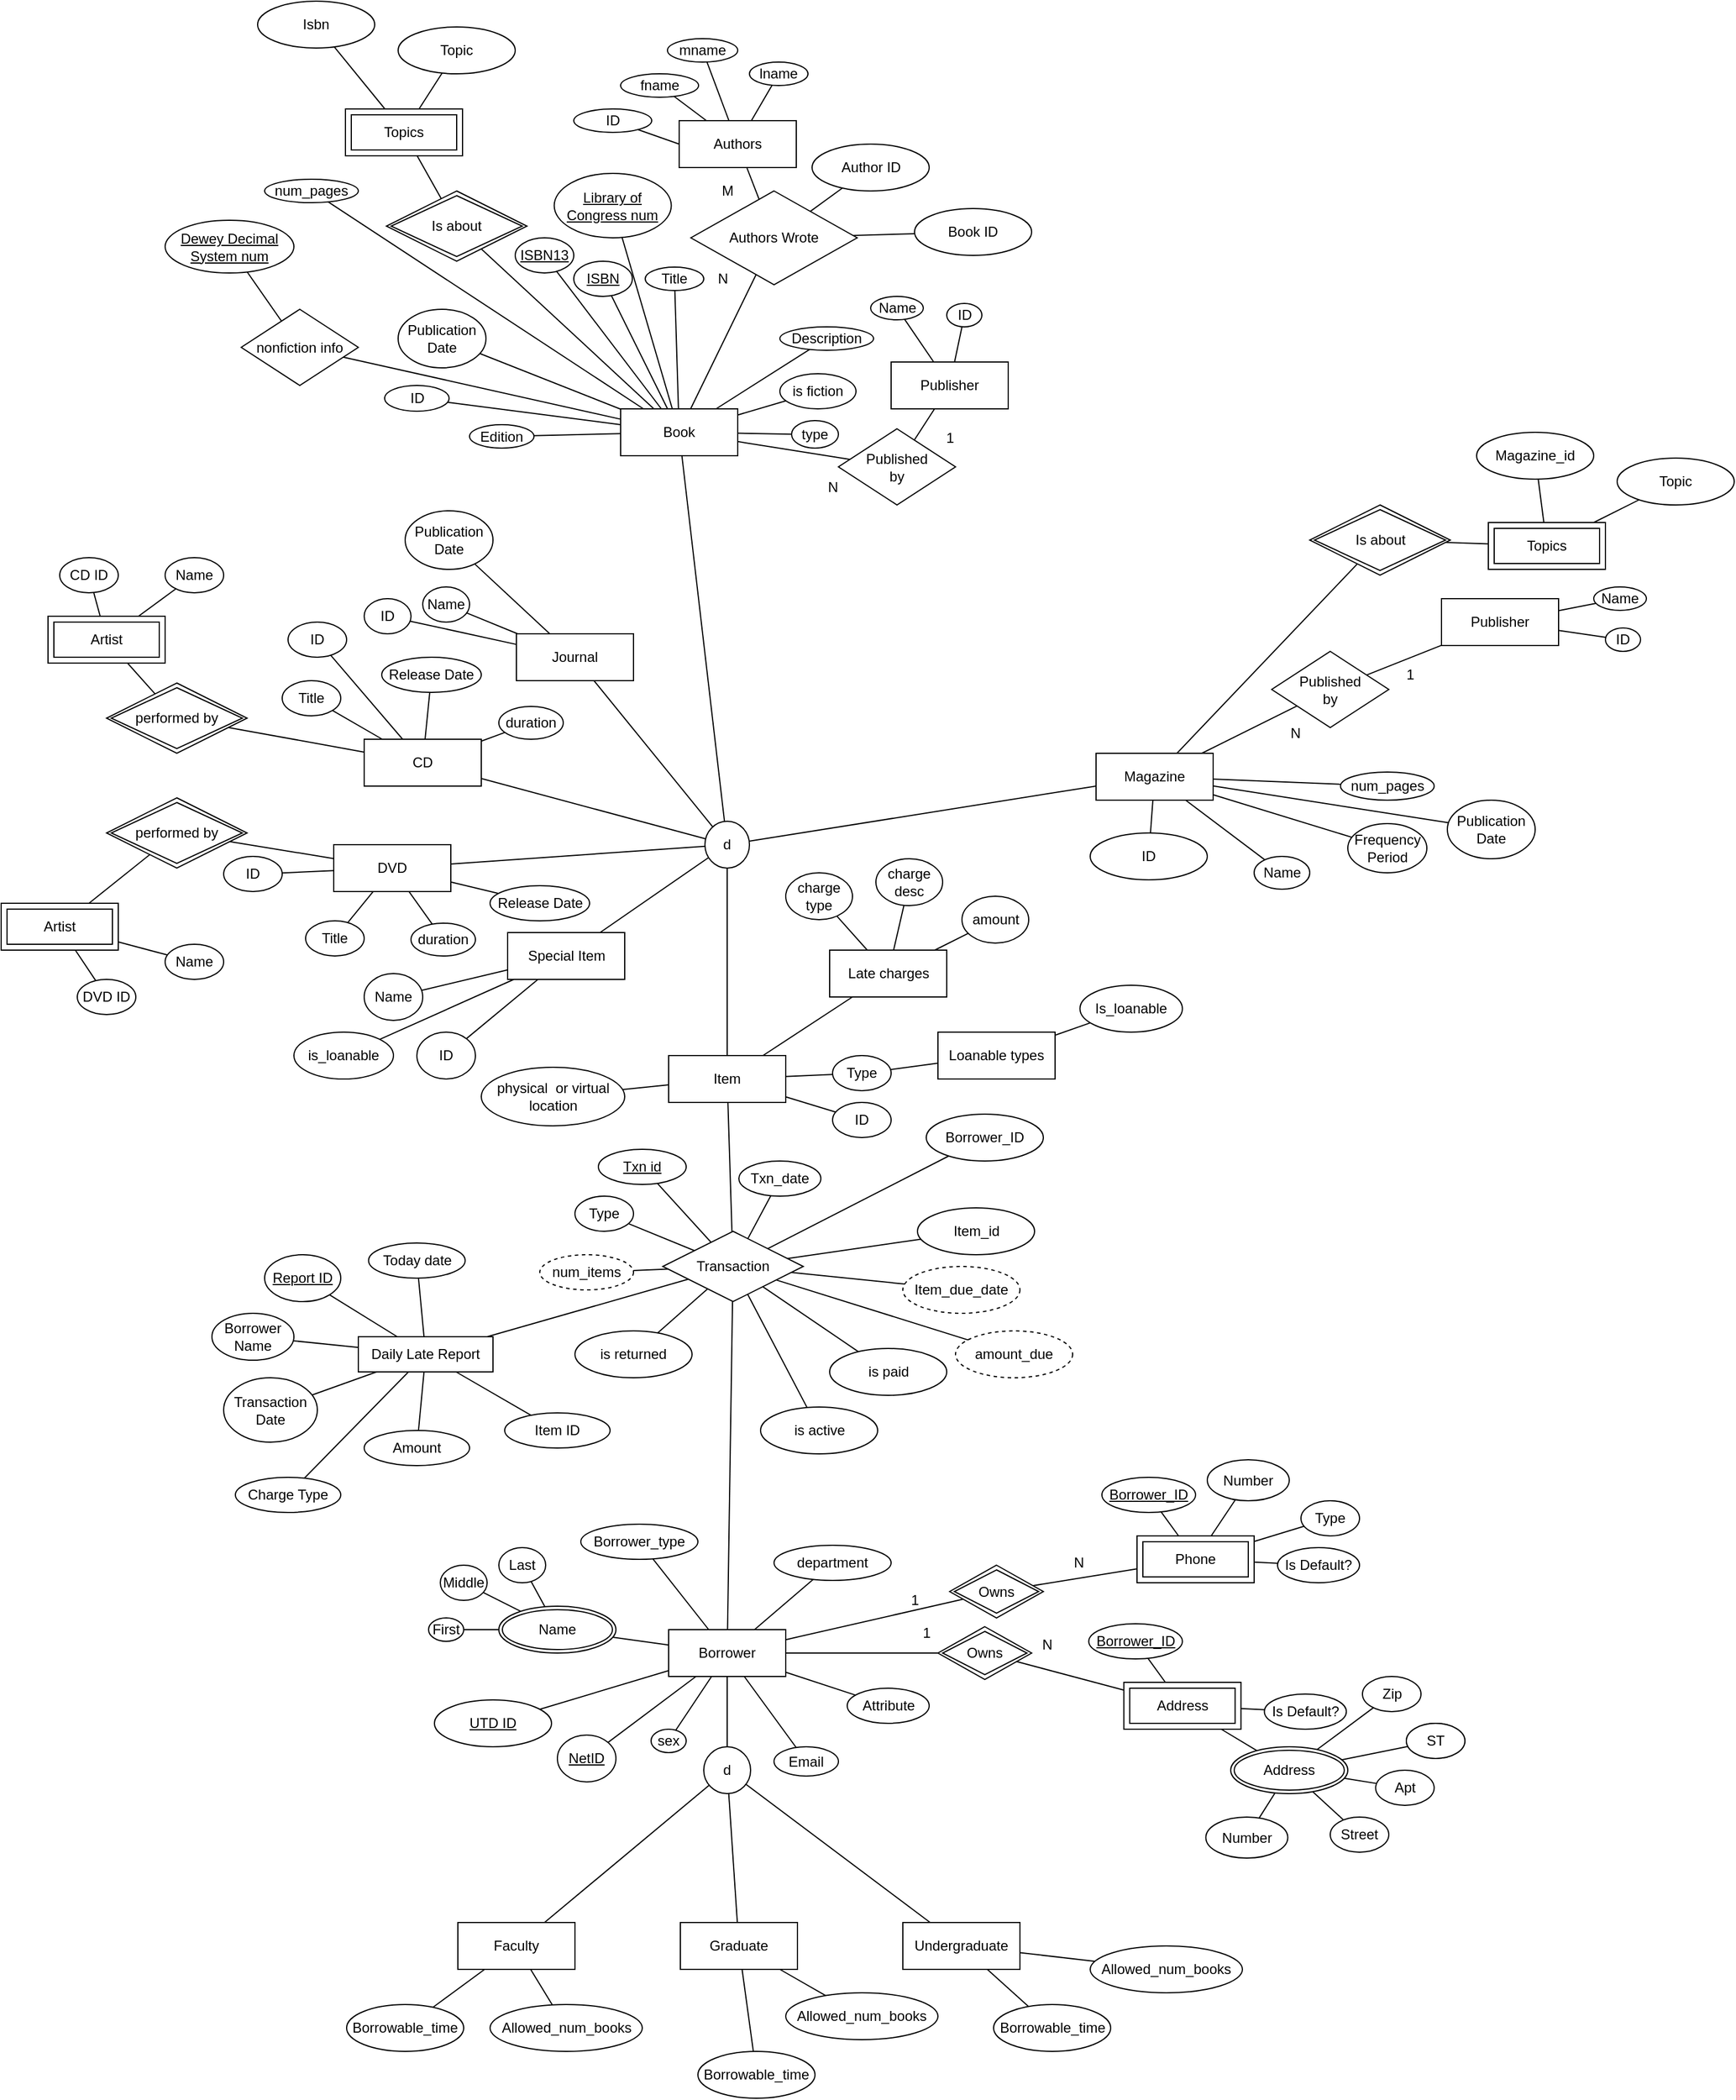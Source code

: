 <mxfile version="23.1.6" type="github">
  <diagram name="Page-1" id="L0BWc8CoZ34lj-WAFYki">
    <mxGraphModel dx="3044" dy="2364" grid="1" gridSize="10" guides="1" tooltips="1" connect="1" arrows="1" fold="1" page="1" pageScale="1" pageWidth="850" pageHeight="1100" math="0" shadow="0">
      <root>
        <mxCell id="0" />
        <mxCell id="1" parent="0" />
        <mxCell id="-GK3qglinALV2Z-mZf2i-30" value="" style="endArrow=none;html=1;rounded=0;" edge="1" parent="1" source="-GK3qglinALV2Z-mZf2i-29">
          <mxGeometry relative="1" as="geometry">
            <mxPoint x="-350" y="660" as="sourcePoint" />
            <mxPoint x="-360" y="580" as="targetPoint" />
          </mxGeometry>
        </mxCell>
        <mxCell id="EVC7sKJ-GNm3kWtDrQPl-5" value="Book" style="whiteSpace=wrap;html=1;align=center;" parent="1" vertex="1">
          <mxGeometry x="-451" y="-582" width="100" height="40" as="geometry" />
        </mxCell>
        <mxCell id="gfQm5-o9v2eGrLxVLYYe-1" value="" style="endArrow=none;html=1;rounded=0;" parent="1" source="EVC7sKJ-GNm3kWtDrQPl-5" target="-GK3qglinALV2Z-mZf2i-377" edge="1">
          <mxGeometry width="50" height="50" relative="1" as="geometry">
            <mxPoint x="-475" y="-430" as="sourcePoint" />
            <mxPoint x="-498.039" y="-698.273" as="targetPoint" />
          </mxGeometry>
        </mxCell>
        <mxCell id="gfQm5-o9v2eGrLxVLYYe-2" value="num_pages" style="ellipse;whiteSpace=wrap;html=1;align=center;" parent="1" vertex="1">
          <mxGeometry x="-755" y="-778" width="80" height="20" as="geometry" />
        </mxCell>
        <mxCell id="gfQm5-o9v2eGrLxVLYYe-5" value="lname" style="ellipse;whiteSpace=wrap;html=1;align=center;" parent="1" vertex="1">
          <mxGeometry x="-341" y="-878" width="50" height="20" as="geometry" />
        </mxCell>
        <mxCell id="gfQm5-o9v2eGrLxVLYYe-6" value="" style="endArrow=none;html=1;rounded=0;" parent="1" source="gfQm5-o9v2eGrLxVLYYe-21" target="gfQm5-o9v2eGrLxVLYYe-5" edge="1">
          <mxGeometry width="50" height="50" relative="1" as="geometry">
            <mxPoint x="52.55" y="-678" as="sourcePoint" />
            <mxPoint x="15.55" y="-708" as="targetPoint" />
          </mxGeometry>
        </mxCell>
        <mxCell id="gfQm5-o9v2eGrLxVLYYe-7" value="mname" style="ellipse;whiteSpace=wrap;html=1;align=center;" parent="1" vertex="1">
          <mxGeometry x="-411" y="-898" width="60" height="20" as="geometry" />
        </mxCell>
        <mxCell id="gfQm5-o9v2eGrLxVLYYe-8" value="" style="endArrow=none;html=1;rounded=0;" parent="1" source="gfQm5-o9v2eGrLxVLYYe-21" target="gfQm5-o9v2eGrLxVLYYe-7" edge="1">
          <mxGeometry width="50" height="50" relative="1" as="geometry">
            <mxPoint x="-27.45" y="-628" as="sourcePoint" />
            <mxPoint x="-64.45" y="-658" as="targetPoint" />
          </mxGeometry>
        </mxCell>
        <mxCell id="gfQm5-o9v2eGrLxVLYYe-9" value="Edition" style="ellipse;whiteSpace=wrap;html=1;align=center;" parent="1" vertex="1">
          <mxGeometry x="-580" y="-568.5" width="55" height="20" as="geometry" />
        </mxCell>
        <mxCell id="gfQm5-o9v2eGrLxVLYYe-10" value="" style="endArrow=none;html=1;rounded=0;" parent="1" target="gfQm5-o9v2eGrLxVLYYe-9" edge="1" source="EVC7sKJ-GNm3kWtDrQPl-5">
          <mxGeometry width="50" height="50" relative="1" as="geometry">
            <mxPoint x="52.0" y="-340" as="sourcePoint" />
            <mxPoint x="15.0" y="-370" as="targetPoint" />
          </mxGeometry>
        </mxCell>
        <mxCell id="gfQm5-o9v2eGrLxVLYYe-11" value="Title" style="ellipse;whiteSpace=wrap;html=1;align=center;" parent="1" vertex="1">
          <mxGeometry x="-430" y="-703" width="50" height="20" as="geometry" />
        </mxCell>
        <mxCell id="gfQm5-o9v2eGrLxVLYYe-13" value="fname" style="ellipse;whiteSpace=wrap;html=1;align=center;" parent="1" vertex="1">
          <mxGeometry x="-451" y="-868" width="66.55" height="20" as="geometry" />
        </mxCell>
        <mxCell id="gfQm5-o9v2eGrLxVLYYe-14" value="" style="endArrow=none;html=1;rounded=0;" parent="1" source="gfQm5-o9v2eGrLxVLYYe-21" target="gfQm5-o9v2eGrLxVLYYe-13" edge="1">
          <mxGeometry width="50" height="50" relative="1" as="geometry">
            <mxPoint x="-137.45" y="-563" as="sourcePoint" />
            <mxPoint x="-459.45" y="-818" as="targetPoint" />
          </mxGeometry>
        </mxCell>
        <mxCell id="gfQm5-o9v2eGrLxVLYYe-16" value="ISBN" style="ellipse;whiteSpace=wrap;html=1;align=center;fontStyle=4;strokeColor=default;verticalAlign=middle;" parent="1" vertex="1">
          <mxGeometry x="-491" y="-708" width="50" height="30" as="geometry" />
        </mxCell>
        <mxCell id="gfQm5-o9v2eGrLxVLYYe-20" value="" style="endArrow=none;html=1;rounded=0;" parent="1" source="EVC7sKJ-GNm3kWtDrQPl-5" target="gfQm5-o9v2eGrLxVLYYe-16" edge="1">
          <mxGeometry width="50" height="50" relative="1" as="geometry">
            <mxPoint x="-565" y="-390" as="sourcePoint" />
            <mxPoint x="-515" y="-440" as="targetPoint" />
          </mxGeometry>
        </mxCell>
        <mxCell id="gfQm5-o9v2eGrLxVLYYe-21" value="Authors" style="whiteSpace=wrap;html=1;align=center;" parent="1" vertex="1">
          <mxGeometry x="-401" y="-828" width="100" height="40" as="geometry" />
        </mxCell>
        <mxCell id="gfQm5-o9v2eGrLxVLYYe-22" value="" style="endArrow=none;html=1;rounded=0;" parent="1" source="gfQm5-o9v2eGrLxVLYYe-26" target="gfQm5-o9v2eGrLxVLYYe-21" edge="1">
          <mxGeometry width="50" height="50" relative="1" as="geometry">
            <mxPoint x="-311" y="-628" as="sourcePoint" />
            <mxPoint x="-261" y="-678" as="targetPoint" />
          </mxGeometry>
        </mxCell>
        <mxCell id="gfQm5-o9v2eGrLxVLYYe-27" value="" style="rounded=0;orthogonalLoop=1;jettySize=auto;html=1;endArrow=none;endFill=0;" parent="1" source="gfQm5-o9v2eGrLxVLYYe-26" target="EVC7sKJ-GNm3kWtDrQPl-5" edge="1">
          <mxGeometry relative="1" as="geometry" />
        </mxCell>
        <mxCell id="gfQm5-o9v2eGrLxVLYYe-26" value="Authors Wrote" style="rhombus;whiteSpace=wrap;html=1;" parent="1" vertex="1">
          <mxGeometry x="-391" y="-768" width="142" height="80" as="geometry" />
        </mxCell>
        <mxCell id="n47HTChoyiDF016y9UjM-1" value="M" style="text;html=1;align=center;verticalAlign=middle;resizable=0;points=[];autosize=1;strokeColor=none;fillColor=none;" parent="1" vertex="1">
          <mxGeometry x="-375" y="-783" width="30" height="30" as="geometry" />
        </mxCell>
        <mxCell id="n47HTChoyiDF016y9UjM-2" value="N" style="text;html=1;align=center;verticalAlign=middle;resizable=0;points=[];autosize=1;strokeColor=none;fillColor=none;" parent="1" vertex="1">
          <mxGeometry x="-379" y="-708" width="30" height="30" as="geometry" />
        </mxCell>
        <mxCell id="-GK3qglinALV2Z-mZf2i-1" value="Publication&lt;br&gt;Date" style="ellipse;whiteSpace=wrap;html=1;align=center;" vertex="1" parent="1">
          <mxGeometry x="-641" y="-667" width="75" height="50" as="geometry" />
        </mxCell>
        <mxCell id="-GK3qglinALV2Z-mZf2i-2" value="" style="endArrow=none;html=1;rounded=0;" edge="1" parent="1" target="-GK3qglinALV2Z-mZf2i-1" source="EVC7sKJ-GNm3kWtDrQPl-5">
          <mxGeometry width="50" height="50" relative="1" as="geometry">
            <mxPoint x="-205.0" y="-400" as="sourcePoint" />
            <mxPoint x="135.0" y="-340" as="targetPoint" />
          </mxGeometry>
        </mxCell>
        <mxCell id="-GK3qglinALV2Z-mZf2i-5" value="" style="endArrow=none;html=1;rounded=0;" edge="1" parent="1" target="-GK3qglinALV2Z-mZf2i-197" source="EVC7sKJ-GNm3kWtDrQPl-5">
          <mxGeometry width="50" height="50" relative="1" as="geometry">
            <mxPoint x="-375" y="-360" as="sourcePoint" />
            <mxPoint x="-502.105" y="-550.258" as="targetPoint" />
          </mxGeometry>
        </mxCell>
        <mxCell id="-GK3qglinALV2Z-mZf2i-9" value="ID" style="ellipse;whiteSpace=wrap;html=1;align=center;" vertex="1" parent="1">
          <mxGeometry x="-491" y="-838" width="66.55" height="20" as="geometry" />
        </mxCell>
        <mxCell id="-GK3qglinALV2Z-mZf2i-10" value="" style="endArrow=none;html=1;rounded=0;exitX=0;exitY=0.5;exitDx=0;exitDy=0;" edge="1" parent="1" target="-GK3qglinALV2Z-mZf2i-9" source="gfQm5-o9v2eGrLxVLYYe-21">
          <mxGeometry width="50" height="50" relative="1" as="geometry">
            <mxPoint x="-384.45" y="-798" as="sourcePoint" />
            <mxPoint x="-493.9" y="-788" as="targetPoint" />
          </mxGeometry>
        </mxCell>
        <mxCell id="-GK3qglinALV2Z-mZf2i-13" value="Borrower" style="whiteSpace=wrap;html=1;align=center;" vertex="1" parent="1">
          <mxGeometry x="-410" y="460" width="100" height="40" as="geometry" />
        </mxCell>
        <mxCell id="-GK3qglinALV2Z-mZf2i-14" value="Attribute" style="ellipse;whiteSpace=wrap;html=1;align=center;" vertex="1" parent="1">
          <mxGeometry x="-257.5" y="510" width="70" height="30" as="geometry" />
        </mxCell>
        <mxCell id="-GK3qglinALV2Z-mZf2i-15" value="" style="endArrow=none;html=1;rounded=0;" edge="1" parent="1" source="-GK3qglinALV2Z-mZf2i-14" target="-GK3qglinALV2Z-mZf2i-13">
          <mxGeometry relative="1" as="geometry">
            <mxPoint x="-310" y="410" as="sourcePoint" />
            <mxPoint x="-150" y="410" as="targetPoint" />
          </mxGeometry>
        </mxCell>
        <mxCell id="-GK3qglinALV2Z-mZf2i-16" value="NetID" style="ellipse;whiteSpace=wrap;html=1;align=center;fontStyle=4;" vertex="1" parent="1">
          <mxGeometry x="-505" y="550" width="50" height="40" as="geometry" />
        </mxCell>
        <mxCell id="-GK3qglinALV2Z-mZf2i-17" value="" style="endArrow=none;html=1;rounded=0;" edge="1" parent="1" source="-GK3qglinALV2Z-mZf2i-16" target="-GK3qglinALV2Z-mZf2i-13">
          <mxGeometry relative="1" as="geometry">
            <mxPoint x="-393.279" y="319.999" as="sourcePoint" />
            <mxPoint x="-425" y="440.1" as="targetPoint" />
          </mxGeometry>
        </mxCell>
        <mxCell id="-GK3qglinALV2Z-mZf2i-27" value="" style="edgeStyle=orthogonalEdgeStyle;rounded=0;orthogonalLoop=1;jettySize=auto;html=1;endArrow=none;endFill=0;" edge="1" parent="1" source="-GK3qglinALV2Z-mZf2i-26" target="-GK3qglinALV2Z-mZf2i-13">
          <mxGeometry relative="1" as="geometry">
            <Array as="points">
              <mxPoint x="-360" y="520" />
              <mxPoint x="-360" y="520" />
            </Array>
          </mxGeometry>
        </mxCell>
        <mxCell id="-GK3qglinALV2Z-mZf2i-26" value="d" style="ellipse;whiteSpace=wrap;html=1;align=center;" vertex="1" parent="1">
          <mxGeometry x="-380" y="560" width="40" height="40" as="geometry" />
        </mxCell>
        <mxCell id="-GK3qglinALV2Z-mZf2i-29" value="Faculty" style="whiteSpace=wrap;html=1;align=center;" vertex="1" parent="1">
          <mxGeometry x="-590" y="710" width="100" height="40" as="geometry" />
        </mxCell>
        <mxCell id="-GK3qglinALV2Z-mZf2i-31" value="Undergraduate" style="whiteSpace=wrap;html=1;align=center;" vertex="1" parent="1">
          <mxGeometry x="-210" y="710" width="100" height="40" as="geometry" />
        </mxCell>
        <mxCell id="-GK3qglinALV2Z-mZf2i-32" value="" style="endArrow=none;html=1;rounded=0;" edge="1" parent="1" source="-GK3qglinALV2Z-mZf2i-31" target="-GK3qglinALV2Z-mZf2i-26">
          <mxGeometry relative="1" as="geometry">
            <mxPoint x="-380" y="700" as="sourcePoint" />
            <mxPoint x="-254.497" y="529.998" as="targetPoint" />
          </mxGeometry>
        </mxCell>
        <mxCell id="-GK3qglinALV2Z-mZf2i-33" value="Graduate" style="whiteSpace=wrap;html=1;align=center;" vertex="1" parent="1">
          <mxGeometry x="-400" y="710" width="100" height="40" as="geometry" />
        </mxCell>
        <mxCell id="-GK3qglinALV2Z-mZf2i-35" value="" style="endArrow=none;html=1;rounded=0;" edge="1" parent="1" source="-GK3qglinALV2Z-mZf2i-33" target="-GK3qglinALV2Z-mZf2i-26">
          <mxGeometry relative="1" as="geometry">
            <mxPoint x="-160" y="420" as="sourcePoint" />
            <mxPoint y="420" as="targetPoint" />
          </mxGeometry>
        </mxCell>
        <mxCell id="-GK3qglinALV2Z-mZf2i-36" value="UTD ID" style="ellipse;whiteSpace=wrap;html=1;align=center;fontStyle=4;" vertex="1" parent="1">
          <mxGeometry x="-610" y="520" width="100" height="40" as="geometry" />
        </mxCell>
        <mxCell id="-GK3qglinALV2Z-mZf2i-41" value="" style="endArrow=none;html=1;rounded=0;" edge="1" parent="1" source="-GK3qglinALV2Z-mZf2i-36" target="-GK3qglinALV2Z-mZf2i-13">
          <mxGeometry relative="1" as="geometry">
            <mxPoint x="-590" y="530" as="sourcePoint" />
            <mxPoint x="-430" y="530" as="targetPoint" />
          </mxGeometry>
        </mxCell>
        <mxCell id="-GK3qglinALV2Z-mZf2i-42" value="Allowed_num_books" style="ellipse;whiteSpace=wrap;html=1;align=center;" vertex="1" parent="1">
          <mxGeometry x="-50" y="730" width="130" height="40" as="geometry" />
        </mxCell>
        <mxCell id="-GK3qglinALV2Z-mZf2i-47" value="" style="endArrow=none;html=1;rounded=0;" edge="1" parent="1" source="-GK3qglinALV2Z-mZf2i-42" target="-GK3qglinALV2Z-mZf2i-31">
          <mxGeometry relative="1" as="geometry">
            <mxPoint x="-160" y="420" as="sourcePoint" />
            <mxPoint x="-80" y="330" as="targetPoint" />
          </mxGeometry>
        </mxCell>
        <mxCell id="-GK3qglinALV2Z-mZf2i-49" value="Borrowable_time" style="ellipse;whiteSpace=wrap;html=1;align=center;" vertex="1" parent="1">
          <mxGeometry x="-132.5" y="780" width="100" height="40" as="geometry" />
        </mxCell>
        <mxCell id="-GK3qglinALV2Z-mZf2i-53" value="Allowed_num_books" style="ellipse;whiteSpace=wrap;html=1;align=center;" vertex="1" parent="1">
          <mxGeometry x="-562.5" y="780" width="130" height="40" as="geometry" />
        </mxCell>
        <mxCell id="-GK3qglinALV2Z-mZf2i-54" value="Borrowable_time" style="ellipse;whiteSpace=wrap;html=1;align=center;" vertex="1" parent="1">
          <mxGeometry x="-685" y="780" width="100" height="40" as="geometry" />
        </mxCell>
        <mxCell id="-GK3qglinALV2Z-mZf2i-59" value="Transaction" style="shape=rhombus;perimeter=rhombusPerimeter;whiteSpace=wrap;html=1;align=center;" vertex="1" parent="1">
          <mxGeometry x="-415" y="120" width="120" height="60" as="geometry" />
        </mxCell>
        <mxCell id="-GK3qglinALV2Z-mZf2i-63" value="Txn_date" style="ellipse;whiteSpace=wrap;html=1;align=center;" vertex="1" parent="1">
          <mxGeometry x="-350" y="60" width="70" height="30" as="geometry" />
        </mxCell>
        <mxCell id="-GK3qglinALV2Z-mZf2i-64" value="Name" style="ellipse;shape=doubleEllipse;margin=3;whiteSpace=wrap;html=1;align=center;" vertex="1" parent="1">
          <mxGeometry x="-555" y="440" width="100" height="40" as="geometry" />
        </mxCell>
        <mxCell id="-GK3qglinALV2Z-mZf2i-66" value="" style="endArrow=none;html=1;rounded=0;" edge="1" parent="1" source="-GK3qglinALV2Z-mZf2i-13" target="-GK3qglinALV2Z-mZf2i-64">
          <mxGeometry width="50" height="50" relative="1" as="geometry">
            <mxPoint x="-460" y="420" as="sourcePoint" />
            <mxPoint x="-410" y="370" as="targetPoint" />
          </mxGeometry>
        </mxCell>
        <mxCell id="-GK3qglinALV2Z-mZf2i-67" value="First" style="ellipse;whiteSpace=wrap;html=1;align=center;" vertex="1" parent="1">
          <mxGeometry x="-615" y="450" width="30" height="20" as="geometry" />
        </mxCell>
        <mxCell id="-GK3qglinALV2Z-mZf2i-68" value="Middle" style="ellipse;whiteSpace=wrap;html=1;align=center;" vertex="1" parent="1">
          <mxGeometry x="-605" y="405" width="40" height="30" as="geometry" />
        </mxCell>
        <mxCell id="-GK3qglinALV2Z-mZf2i-69" value="Last" style="ellipse;whiteSpace=wrap;html=1;align=center;" vertex="1" parent="1">
          <mxGeometry x="-555" y="390" width="40" height="30" as="geometry" />
        </mxCell>
        <mxCell id="-GK3qglinALV2Z-mZf2i-70" value="" style="endArrow=none;html=1;rounded=0;" edge="1" parent="1" source="-GK3qglinALV2Z-mZf2i-69" target="-GK3qglinALV2Z-mZf2i-64">
          <mxGeometry relative="1" as="geometry">
            <mxPoint x="-580" y="260" as="sourcePoint" />
            <mxPoint x="-420" y="260" as="targetPoint" />
          </mxGeometry>
        </mxCell>
        <mxCell id="-GK3qglinALV2Z-mZf2i-71" value="" style="endArrow=none;html=1;rounded=0;" edge="1" parent="1" source="-GK3qglinALV2Z-mZf2i-68" target="-GK3qglinALV2Z-mZf2i-64">
          <mxGeometry relative="1" as="geometry">
            <mxPoint x="-526" y="330" as="sourcePoint" />
            <mxPoint x="-516" y="360" as="targetPoint" />
          </mxGeometry>
        </mxCell>
        <mxCell id="-GK3qglinALV2Z-mZf2i-72" value="" style="endArrow=none;html=1;rounded=0;" edge="1" parent="1" source="-GK3qglinALV2Z-mZf2i-67" target="-GK3qglinALV2Z-mZf2i-64">
          <mxGeometry relative="1" as="geometry">
            <mxPoint x="-516" y="340" as="sourcePoint" />
            <mxPoint x="-530" y="370" as="targetPoint" />
          </mxGeometry>
        </mxCell>
        <mxCell id="-GK3qglinALV2Z-mZf2i-73" value="Email" style="ellipse;whiteSpace=wrap;html=1;align=center;" vertex="1" parent="1">
          <mxGeometry x="-320" y="560" width="55" height="25" as="geometry" />
        </mxCell>
        <mxCell id="-GK3qglinALV2Z-mZf2i-74" value="" style="endArrow=none;html=1;rounded=0;" edge="1" parent="1" source="-GK3qglinALV2Z-mZf2i-73" target="-GK3qglinALV2Z-mZf2i-13">
          <mxGeometry relative="1" as="geometry">
            <mxPoint x="-300" y="420" as="sourcePoint" />
            <mxPoint x="-330" y="470" as="targetPoint" />
          </mxGeometry>
        </mxCell>
        <mxCell id="-GK3qglinALV2Z-mZf2i-77" value="Name" style="ellipse;whiteSpace=wrap;html=1;align=center;" vertex="1" parent="1">
          <mxGeometry x="-620" y="-430" width="40" height="30" as="geometry" />
        </mxCell>
        <mxCell id="-GK3qglinALV2Z-mZf2i-84" value="Type" style="ellipse;whiteSpace=wrap;html=1;align=center;" vertex="1" parent="1">
          <mxGeometry x="130" y="350" width="50" height="30" as="geometry" />
        </mxCell>
        <mxCell id="-GK3qglinALV2Z-mZf2i-85" value="Is Default?" style="ellipse;whiteSpace=wrap;html=1;align=center;" vertex="1" parent="1">
          <mxGeometry x="110" y="390" width="70" height="30" as="geometry" />
        </mxCell>
        <mxCell id="-GK3qglinALV2Z-mZf2i-86" value="" style="endArrow=none;html=1;rounded=0;" edge="1" parent="1" source="-GK3qglinALV2Z-mZf2i-92" target="-GK3qglinALV2Z-mZf2i-94">
          <mxGeometry width="50" height="50" relative="1" as="geometry">
            <mxPoint x="-5" y="400" as="sourcePoint" />
            <mxPoint x="-12.041" y="369.968" as="targetPoint" />
          </mxGeometry>
        </mxCell>
        <mxCell id="-GK3qglinALV2Z-mZf2i-87" value="" style="endArrow=none;html=1;rounded=0;" edge="1" parent="1" source="-GK3qglinALV2Z-mZf2i-92" target="-GK3qglinALV2Z-mZf2i-84">
          <mxGeometry width="50" height="50" relative="1" as="geometry">
            <mxPoint x="11.664" y="408.332" as="sourcePoint" />
            <mxPoint x="237" y="199" as="targetPoint" />
          </mxGeometry>
        </mxCell>
        <mxCell id="-GK3qglinALV2Z-mZf2i-88" value="" style="endArrow=none;html=1;rounded=0;" edge="1" parent="1" source="-GK3qglinALV2Z-mZf2i-92" target="-GK3qglinALV2Z-mZf2i-85">
          <mxGeometry width="50" height="50" relative="1" as="geometry">
            <mxPoint x="196.767" y="490" as="sourcePoint" />
            <mxPoint x="247" y="209" as="targetPoint" />
          </mxGeometry>
        </mxCell>
        <mxCell id="-GK3qglinALV2Z-mZf2i-92" value="Phone" style="shape=ext;margin=3;double=1;whiteSpace=wrap;html=1;align=center;" vertex="1" parent="1">
          <mxGeometry x="-10" y="380" width="100" height="40" as="geometry" />
        </mxCell>
        <mxCell id="-GK3qglinALV2Z-mZf2i-94" value="Borrower_ID" style="ellipse;whiteSpace=wrap;html=1;align=center;fontStyle=4;" vertex="1" parent="1">
          <mxGeometry x="-40" y="330" width="80" height="30" as="geometry" />
        </mxCell>
        <mxCell id="-GK3qglinALV2Z-mZf2i-96" value="" style="endArrow=none;html=1;rounded=0;" edge="1" parent="1" source="-GK3qglinALV2Z-mZf2i-63" target="-GK3qglinALV2Z-mZf2i-59">
          <mxGeometry width="50" height="50" relative="1" as="geometry">
            <mxPoint x="-500" y="140" as="sourcePoint" />
            <mxPoint x="-450" y="90" as="targetPoint" />
          </mxGeometry>
        </mxCell>
        <mxCell id="-GK3qglinALV2Z-mZf2i-97" value="" style="endArrow=none;html=1;rounded=0;" edge="1" parent="1" source="EVC7sKJ-GNm3kWtDrQPl-5" target="gfQm5-o9v2eGrLxVLYYe-2">
          <mxGeometry width="50" height="50" relative="1" as="geometry">
            <mxPoint x="-360" y="-440" as="sourcePoint" />
            <mxPoint x="-310" y="-490" as="targetPoint" />
          </mxGeometry>
        </mxCell>
        <mxCell id="-GK3qglinALV2Z-mZf2i-98" value="" style="endArrow=none;html=1;rounded=0;" edge="1" parent="1" source="EVC7sKJ-GNm3kWtDrQPl-5" target="gfQm5-o9v2eGrLxVLYYe-11">
          <mxGeometry width="50" height="50" relative="1" as="geometry">
            <mxPoint x="-360" y="-430" as="sourcePoint" />
            <mxPoint x="-310" y="-480" as="targetPoint" />
          </mxGeometry>
        </mxCell>
        <mxCell id="-GK3qglinALV2Z-mZf2i-99" value="Item" style="whiteSpace=wrap;html=1;align=center;" vertex="1" parent="1">
          <mxGeometry x="-410" y="-30" width="100" height="40" as="geometry" />
        </mxCell>
        <mxCell id="-GK3qglinALV2Z-mZf2i-100" value="" style="endArrow=none;html=1;rounded=0;" edge="1" parent="1" source="-GK3qglinALV2Z-mZf2i-101" target="EVC7sKJ-GNm3kWtDrQPl-5">
          <mxGeometry width="50" height="50" relative="1" as="geometry">
            <mxPoint x="-360" y="-290" as="sourcePoint" />
            <mxPoint x="-410" y="-150" as="targetPoint" />
          </mxGeometry>
        </mxCell>
        <mxCell id="-GK3qglinALV2Z-mZf2i-101" value="d" style="ellipse;whiteSpace=wrap;html=1;align=center;" vertex="1" parent="1">
          <mxGeometry x="-379" y="-230" width="38" height="40" as="geometry" />
        </mxCell>
        <mxCell id="-GK3qglinALV2Z-mZf2i-102" value="" style="endArrow=none;html=1;rounded=0;" edge="1" parent="1" source="-GK3qglinALV2Z-mZf2i-99" target="-GK3qglinALV2Z-mZf2i-101">
          <mxGeometry width="50" height="50" relative="1" as="geometry">
            <mxPoint x="-430" y="-130" as="sourcePoint" />
            <mxPoint x="-380" y="-180" as="targetPoint" />
          </mxGeometry>
        </mxCell>
        <mxCell id="-GK3qglinALV2Z-mZf2i-103" value="Journal" style="whiteSpace=wrap;html=1;align=center;" vertex="1" parent="1">
          <mxGeometry x="-540" y="-390" width="100" height="40" as="geometry" />
        </mxCell>
        <mxCell id="-GK3qglinALV2Z-mZf2i-104" value="CD" style="whiteSpace=wrap;html=1;align=center;" vertex="1" parent="1">
          <mxGeometry x="-670" y="-300" width="100" height="40" as="geometry" />
        </mxCell>
        <mxCell id="-GK3qglinALV2Z-mZf2i-105" value="" style="endArrow=none;html=1;rounded=0;" edge="1" parent="1" source="-GK3qglinALV2Z-mZf2i-77" target="-GK3qglinALV2Z-mZf2i-103">
          <mxGeometry width="50" height="50" relative="1" as="geometry">
            <mxPoint x="-460" y="-170" as="sourcePoint" />
            <mxPoint x="-410" y="-220" as="targetPoint" />
          </mxGeometry>
        </mxCell>
        <mxCell id="-GK3qglinALV2Z-mZf2i-106" value="" style="endArrow=none;html=1;rounded=0;" edge="1" parent="1" source="-GK3qglinALV2Z-mZf2i-101" target="-GK3qglinALV2Z-mZf2i-103">
          <mxGeometry width="50" height="50" relative="1" as="geometry">
            <mxPoint x="-460" y="-170" as="sourcePoint" />
            <mxPoint x="-410" y="-220" as="targetPoint" />
          </mxGeometry>
        </mxCell>
        <mxCell id="-GK3qglinALV2Z-mZf2i-108" value="Title" style="ellipse;whiteSpace=wrap;html=1;align=center;" vertex="1" parent="1">
          <mxGeometry x="-740" y="-350" width="50" height="30" as="geometry" />
        </mxCell>
        <mxCell id="-GK3qglinALV2Z-mZf2i-110" value="Borrower_ID" style="ellipse;whiteSpace=wrap;html=1;align=center;" vertex="1" parent="1">
          <mxGeometry x="-190" y="20" width="100" height="40" as="geometry" />
        </mxCell>
        <mxCell id="-GK3qglinALV2Z-mZf2i-111" value="" style="endArrow=none;html=1;rounded=0;" edge="1" parent="1" source="-GK3qglinALV2Z-mZf2i-110" target="-GK3qglinALV2Z-mZf2i-59">
          <mxGeometry width="50" height="50" relative="1" as="geometry">
            <mxPoint x="-490" y="150" as="sourcePoint" />
            <mxPoint x="-334" y="88" as="targetPoint" />
          </mxGeometry>
        </mxCell>
        <mxCell id="-GK3qglinALV2Z-mZf2i-112" value="Item_id" style="ellipse;whiteSpace=wrap;html=1;align=center;" vertex="1" parent="1">
          <mxGeometry x="-197.5" y="100" width="100" height="40" as="geometry" />
        </mxCell>
        <mxCell id="-GK3qglinALV2Z-mZf2i-113" value="" style="endArrow=none;html=1;rounded=0;" edge="1" parent="1" source="-GK3qglinALV2Z-mZf2i-112" target="-GK3qglinALV2Z-mZf2i-59">
          <mxGeometry width="50" height="50" relative="1" as="geometry">
            <mxPoint x="-105" y="100" as="sourcePoint" />
            <mxPoint x="51" y="38" as="targetPoint" />
          </mxGeometry>
        </mxCell>
        <mxCell id="-GK3qglinALV2Z-mZf2i-115" value="ID" style="ellipse;whiteSpace=wrap;html=1;align=center;" vertex="1" parent="1">
          <mxGeometry x="-670" y="-420" width="40" height="30" as="geometry" />
        </mxCell>
        <mxCell id="-GK3qglinALV2Z-mZf2i-116" value="ID" style="ellipse;whiteSpace=wrap;html=1;align=center;" vertex="1" parent="1">
          <mxGeometry x="-735" y="-400" width="50" height="30" as="geometry" />
        </mxCell>
        <mxCell id="-GK3qglinALV2Z-mZf2i-119" value="" style="endArrow=none;html=1;rounded=0;" edge="1" parent="1" source="-GK3qglinALV2Z-mZf2i-101" target="-GK3qglinALV2Z-mZf2i-104">
          <mxGeometry width="50" height="50" relative="1" as="geometry">
            <mxPoint x="-510" y="-190" as="sourcePoint" />
            <mxPoint x="-460" y="-240" as="targetPoint" />
          </mxGeometry>
        </mxCell>
        <mxCell id="-GK3qglinALV2Z-mZf2i-120" value="DVD" style="whiteSpace=wrap;html=1;align=center;" vertex="1" parent="1">
          <mxGeometry x="-696" y="-210" width="100" height="40" as="geometry" />
        </mxCell>
        <mxCell id="-GK3qglinALV2Z-mZf2i-121" value="" style="endArrow=none;html=1;rounded=0;" edge="1" parent="1" target="-GK3qglinALV2Z-mZf2i-120" source="-GK3qglinALV2Z-mZf2i-101">
          <mxGeometry width="50" height="50" relative="1" as="geometry">
            <mxPoint x="-385" y="-143" as="sourcePoint" />
            <mxPoint x="-466" y="-170" as="targetPoint" />
          </mxGeometry>
        </mxCell>
        <mxCell id="-GK3qglinALV2Z-mZf2i-122" value="Title" style="ellipse;whiteSpace=wrap;html=1;align=center;" vertex="1" parent="1">
          <mxGeometry x="-720" y="-145" width="50" height="30" as="geometry" />
        </mxCell>
        <mxCell id="-GK3qglinALV2Z-mZf2i-123" value="ID" style="ellipse;whiteSpace=wrap;html=1;align=center;" vertex="1" parent="1">
          <mxGeometry x="-790" y="-200" width="50" height="30" as="geometry" />
        </mxCell>
        <mxCell id="-GK3qglinALV2Z-mZf2i-124" value="" style="endArrow=none;html=1;rounded=0;" edge="1" parent="1" source="-GK3qglinALV2Z-mZf2i-59" target="-GK3qglinALV2Z-mZf2i-99">
          <mxGeometry width="50" height="50" relative="1" as="geometry">
            <mxPoint x="-510" y="-190" as="sourcePoint" />
            <mxPoint x="-460" y="-240" as="targetPoint" />
          </mxGeometry>
        </mxCell>
        <mxCell id="-GK3qglinALV2Z-mZf2i-125" value="ID" style="ellipse;whiteSpace=wrap;html=1;align=center;" vertex="1" parent="1">
          <mxGeometry x="-270" y="10" width="50" height="30" as="geometry" />
        </mxCell>
        <mxCell id="-GK3qglinALV2Z-mZf2i-126" value="Type" style="ellipse;whiteSpace=wrap;html=1;align=center;" vertex="1" parent="1">
          <mxGeometry x="-270" y="-30" width="50" height="30" as="geometry" />
        </mxCell>
        <mxCell id="-GK3qglinALV2Z-mZf2i-127" value="" style="endArrow=none;html=1;rounded=0;" edge="1" parent="1" source="-GK3qglinALV2Z-mZf2i-13" target="-GK3qglinALV2Z-mZf2i-59">
          <mxGeometry width="50" height="50" relative="1" as="geometry">
            <mxPoint x="-400" y="300" as="sourcePoint" />
            <mxPoint x="-350" y="250" as="targetPoint" />
          </mxGeometry>
        </mxCell>
        <mxCell id="-GK3qglinALV2Z-mZf2i-128" value="Owns" style="shape=rhombus;double=1;perimeter=rhombusPerimeter;whiteSpace=wrap;html=1;align=center;" vertex="1" parent="1">
          <mxGeometry x="-170" y="405" width="80" height="45" as="geometry" />
        </mxCell>
        <mxCell id="-GK3qglinALV2Z-mZf2i-129" value="Number" style="ellipse;whiteSpace=wrap;html=1;align=center;" vertex="1" parent="1">
          <mxGeometry x="50" y="315" width="70" height="35" as="geometry" />
        </mxCell>
        <mxCell id="-GK3qglinALV2Z-mZf2i-130" value="" style="endArrow=none;html=1;rounded=0;" edge="1" parent="1" source="-GK3qglinALV2Z-mZf2i-129" target="-GK3qglinALV2Z-mZf2i-92">
          <mxGeometry width="50" height="50" relative="1" as="geometry">
            <mxPoint x="-110" y="430" as="sourcePoint" />
            <mxPoint x="-60" y="380" as="targetPoint" />
          </mxGeometry>
        </mxCell>
        <mxCell id="-GK3qglinALV2Z-mZf2i-131" value="" style="endArrow=none;html=1;rounded=0;" edge="1" parent="1" source="-GK3qglinALV2Z-mZf2i-128" target="-GK3qglinALV2Z-mZf2i-92">
          <mxGeometry width="50" height="50" relative="1" as="geometry">
            <mxPoint x="-110" y="430" as="sourcePoint" />
            <mxPoint x="-60" y="380" as="targetPoint" />
          </mxGeometry>
        </mxCell>
        <mxCell id="-GK3qglinALV2Z-mZf2i-132" value="" style="endArrow=none;html=1;rounded=0;" edge="1" parent="1" source="-GK3qglinALV2Z-mZf2i-128" target="-GK3qglinALV2Z-mZf2i-13">
          <mxGeometry width="50" height="50" relative="1" as="geometry">
            <mxPoint x="-110" y="430" as="sourcePoint" />
            <mxPoint x="-60" y="380" as="targetPoint" />
          </mxGeometry>
        </mxCell>
        <mxCell id="-GK3qglinALV2Z-mZf2i-133" value="1" style="text;html=1;align=center;verticalAlign=middle;resizable=0;points=[];autosize=1;strokeColor=none;fillColor=none;" vertex="1" parent="1">
          <mxGeometry x="-215" y="420" width="30" height="30" as="geometry" />
        </mxCell>
        <mxCell id="-GK3qglinALV2Z-mZf2i-134" value="N" style="text;html=1;align=center;verticalAlign=middle;resizable=0;points=[];autosize=1;strokeColor=none;fillColor=none;" vertex="1" parent="1">
          <mxGeometry x="-75" y="388" width="30" height="30" as="geometry" />
        </mxCell>
        <mxCell id="-GK3qglinALV2Z-mZf2i-135" value="Is_loanable" style="ellipse;whiteSpace=wrap;html=1;align=center;" vertex="1" parent="1">
          <mxGeometry x="-58.75" y="-90" width="87.5" height="40" as="geometry" />
        </mxCell>
        <mxCell id="-GK3qglinALV2Z-mZf2i-136" value="Loanable types" style="whiteSpace=wrap;html=1;align=center;" vertex="1" parent="1">
          <mxGeometry x="-180" y="-50" width="100" height="40" as="geometry" />
        </mxCell>
        <mxCell id="-GK3qglinALV2Z-mZf2i-141" value="Magazine" style="whiteSpace=wrap;html=1;align=center;" vertex="1" parent="1">
          <mxGeometry x="-45" y="-288" width="100" height="40" as="geometry" />
        </mxCell>
        <mxCell id="-GK3qglinALV2Z-mZf2i-144" value="num_pages" style="ellipse;whiteSpace=wrap;html=1;align=center;" vertex="1" parent="1">
          <mxGeometry x="163.75" y="-272" width="80" height="24" as="geometry" />
        </mxCell>
        <mxCell id="-GK3qglinALV2Z-mZf2i-145" value="Frequency&lt;br&gt;Period" style="ellipse;whiteSpace=wrap;html=1;align=center;" vertex="1" parent="1">
          <mxGeometry x="170" y="-228" width="67.5" height="42" as="geometry" />
        </mxCell>
        <mxCell id="-GK3qglinALV2Z-mZf2i-146" value="" style="endArrow=none;html=1;rounded=0;" edge="1" parent="1" source="-GK3qglinALV2Z-mZf2i-141" target="-GK3qglinALV2Z-mZf2i-145">
          <mxGeometry width="50" height="50" relative="1" as="geometry">
            <mxPoint x="394.5" y="-412" as="sourcePoint" />
            <mxPoint x="357.5" y="-442" as="targetPoint" />
          </mxGeometry>
        </mxCell>
        <mxCell id="-GK3qglinALV2Z-mZf2i-147" value="Name" style="ellipse;whiteSpace=wrap;html=1;align=center;" vertex="1" parent="1">
          <mxGeometry x="90" y="-200" width="47.5" height="28" as="geometry" />
        </mxCell>
        <mxCell id="-GK3qglinALV2Z-mZf2i-149" value="Publication&lt;br&gt;Date" style="ellipse;whiteSpace=wrap;html=1;align=center;" vertex="1" parent="1">
          <mxGeometry x="255" y="-248" width="75" height="50" as="geometry" />
        </mxCell>
        <mxCell id="-GK3qglinALV2Z-mZf2i-150" value="" style="endArrow=none;html=1;rounded=0;" edge="1" parent="1" source="-GK3qglinALV2Z-mZf2i-141" target="-GK3qglinALV2Z-mZf2i-149">
          <mxGeometry width="50" height="50" relative="1" as="geometry">
            <mxPoint x="137.5" y="-472" as="sourcePoint" />
            <mxPoint x="477.5" y="-412" as="targetPoint" />
          </mxGeometry>
        </mxCell>
        <mxCell id="-GK3qglinALV2Z-mZf2i-151" value="ID" style="ellipse;whiteSpace=wrap;html=1;align=center;" vertex="1" parent="1">
          <mxGeometry x="-172.5" y="-672" width="30" height="20" as="geometry" />
        </mxCell>
        <mxCell id="-GK3qglinALV2Z-mZf2i-152" value="" style="endArrow=none;html=1;rounded=0;" edge="1" parent="1" source="-GK3qglinALV2Z-mZf2i-141" target="-GK3qglinALV2Z-mZf2i-147">
          <mxGeometry width="50" height="50" relative="1" as="geometry">
            <mxPoint x="-17.5" y="-502" as="sourcePoint" />
            <mxPoint x="32.5" y="-552" as="targetPoint" />
          </mxGeometry>
        </mxCell>
        <mxCell id="-GK3qglinALV2Z-mZf2i-153" value="" style="endArrow=none;html=1;rounded=0;" edge="1" parent="1" source="-GK3qglinALV2Z-mZf2i-141" target="-GK3qglinALV2Z-mZf2i-144">
          <mxGeometry width="50" height="50" relative="1" as="geometry">
            <mxPoint x="-359" y="-390" as="sourcePoint" />
            <mxPoint x="-383" y="-512" as="targetPoint" />
          </mxGeometry>
        </mxCell>
        <mxCell id="-GK3qglinALV2Z-mZf2i-154" value="" style="endArrow=none;html=1;rounded=0;" edge="1" parent="1" source="-GK3qglinALV2Z-mZf2i-141" target="-GK3qglinALV2Z-mZf2i-101">
          <mxGeometry width="50" height="50" relative="1" as="geometry">
            <mxPoint x="-10" y="-450" as="sourcePoint" />
            <mxPoint x="40" y="-500" as="targetPoint" />
          </mxGeometry>
        </mxCell>
        <mxCell id="-GK3qglinALV2Z-mZf2i-157" value="Published&lt;br&gt;by" style="rhombus;whiteSpace=wrap;html=1;" vertex="1" parent="1">
          <mxGeometry x="-265" y="-565" width="100" height="65" as="geometry" />
        </mxCell>
        <mxCell id="-GK3qglinALV2Z-mZf2i-160" value="" style="endArrow=none;html=1;rounded=0;" edge="1" parent="1" source="-GK3qglinALV2Z-mZf2i-135" target="-GK3qglinALV2Z-mZf2i-136">
          <mxGeometry width="50" height="50" relative="1" as="geometry">
            <mxPoint x="-150" y="-260" as="sourcePoint" />
            <mxPoint x="-100" y="-310" as="targetPoint" />
          </mxGeometry>
        </mxCell>
        <mxCell id="-GK3qglinALV2Z-mZf2i-162" value="Published&lt;br&gt;by" style="rhombus;whiteSpace=wrap;html=1;" vertex="1" parent="1">
          <mxGeometry x="105" y="-375" width="100" height="65" as="geometry" />
        </mxCell>
        <mxCell id="-GK3qglinALV2Z-mZf2i-163" value="" style="endArrow=none;html=1;rounded=0;" edge="1" parent="1" source="EVC7sKJ-GNm3kWtDrQPl-5" target="-GK3qglinALV2Z-mZf2i-157">
          <mxGeometry width="50" height="50" relative="1" as="geometry">
            <mxPoint x="-150" y="-260" as="sourcePoint" />
            <mxPoint x="-100" y="-310" as="targetPoint" />
          </mxGeometry>
        </mxCell>
        <mxCell id="-GK3qglinALV2Z-mZf2i-164" value="" style="endArrow=none;html=1;rounded=0;" edge="1" parent="1" source="-GK3qglinALV2Z-mZf2i-141" target="-GK3qglinALV2Z-mZf2i-203">
          <mxGeometry width="50" height="50" relative="1" as="geometry">
            <mxPoint x="-150" y="-260" as="sourcePoint" />
            <mxPoint x="-20" y="-330" as="targetPoint" />
          </mxGeometry>
        </mxCell>
        <mxCell id="-GK3qglinALV2Z-mZf2i-165" value="" style="endArrow=none;html=1;rounded=0;" edge="1" parent="1" source="-GK3qglinALV2Z-mZf2i-141" target="-GK3qglinALV2Z-mZf2i-200">
          <mxGeometry width="50" height="50" relative="1" as="geometry">
            <mxPoint x="-150" y="-260" as="sourcePoint" />
            <mxPoint x="-100" y="-310" as="targetPoint" />
          </mxGeometry>
        </mxCell>
        <mxCell id="-GK3qglinALV2Z-mZf2i-166" value="" style="endArrow=none;html=1;rounded=0;" edge="1" parent="1" source="-GK3qglinALV2Z-mZf2i-99" target="-GK3qglinALV2Z-mZf2i-125">
          <mxGeometry width="50" height="50" relative="1" as="geometry">
            <mxPoint x="-150" y="-260" as="sourcePoint" />
            <mxPoint x="-100" y="-310" as="targetPoint" />
          </mxGeometry>
        </mxCell>
        <mxCell id="-GK3qglinALV2Z-mZf2i-167" value="" style="endArrow=none;html=1;rounded=0;" edge="1" parent="1" source="-GK3qglinALV2Z-mZf2i-169" target="-GK3qglinALV2Z-mZf2i-157">
          <mxGeometry width="50" height="50" relative="1" as="geometry">
            <mxPoint x="-50" y="-400" as="sourcePoint" />
            <mxPoint x="-100" y="-310" as="targetPoint" />
          </mxGeometry>
        </mxCell>
        <mxCell id="-GK3qglinALV2Z-mZf2i-168" value="" style="endArrow=none;html=1;rounded=0;" edge="1" parent="1" source="-GK3qglinALV2Z-mZf2i-141" target="-GK3qglinALV2Z-mZf2i-162">
          <mxGeometry width="50" height="50" relative="1" as="geometry">
            <mxPoint x="-150" y="-260" as="sourcePoint" />
            <mxPoint x="-10" y="-150" as="targetPoint" />
          </mxGeometry>
        </mxCell>
        <mxCell id="-GK3qglinALV2Z-mZf2i-169" value="Publisher" style="whiteSpace=wrap;html=1;align=center;" vertex="1" parent="1">
          <mxGeometry x="-220" y="-622" width="100" height="40" as="geometry" />
        </mxCell>
        <mxCell id="-GK3qglinALV2Z-mZf2i-170" value="" style="endArrow=none;html=1;rounded=0;" edge="1" parent="1" source="-GK3qglinALV2Z-mZf2i-171" target="-GK3qglinALV2Z-mZf2i-162">
          <mxGeometry width="50" height="50" relative="1" as="geometry">
            <mxPoint x="247" y="-402" as="sourcePoint" />
            <mxPoint x="170" y="-410" as="targetPoint" />
          </mxGeometry>
        </mxCell>
        <mxCell id="-GK3qglinALV2Z-mZf2i-171" value="Publisher" style="whiteSpace=wrap;html=1;align=center;" vertex="1" parent="1">
          <mxGeometry x="250" y="-420" width="100" height="40" as="geometry" />
        </mxCell>
        <mxCell id="-GK3qglinALV2Z-mZf2i-197" value="Is about" style="shape=rhombus;double=1;perimeter=rhombusPerimeter;whiteSpace=wrap;html=1;align=center;" vertex="1" parent="1">
          <mxGeometry x="-651" y="-768" width="120" height="60" as="geometry" />
        </mxCell>
        <mxCell id="-GK3qglinALV2Z-mZf2i-198" value="Topics" style="shape=ext;margin=3;double=1;whiteSpace=wrap;html=1;align=center;" vertex="1" parent="1">
          <mxGeometry x="-686" y="-838" width="100" height="40" as="geometry" />
        </mxCell>
        <mxCell id="-GK3qglinALV2Z-mZf2i-199" value="" style="endArrow=none;html=1;rounded=0;" edge="1" parent="1" source="-GK3qglinALV2Z-mZf2i-198" target="-GK3qglinALV2Z-mZf2i-197">
          <mxGeometry width="50" height="50" relative="1" as="geometry">
            <mxPoint x="-656" y="-588" as="sourcePoint" />
            <mxPoint x="-606" y="-638" as="targetPoint" />
          </mxGeometry>
        </mxCell>
        <mxCell id="-GK3qglinALV2Z-mZf2i-200" value="Is about" style="shape=rhombus;double=1;perimeter=rhombusPerimeter;whiteSpace=wrap;html=1;align=center;" vertex="1" parent="1">
          <mxGeometry x="137.5" y="-500" width="120" height="60" as="geometry" />
        </mxCell>
        <mxCell id="-GK3qglinALV2Z-mZf2i-201" value="Topics" style="shape=ext;margin=3;double=1;whiteSpace=wrap;html=1;align=center;" vertex="1" parent="1">
          <mxGeometry x="290" y="-485" width="100" height="40" as="geometry" />
        </mxCell>
        <mxCell id="-GK3qglinALV2Z-mZf2i-202" value="" style="endArrow=none;html=1;rounded=0;" edge="1" parent="1" source="-GK3qglinALV2Z-mZf2i-201" target="-GK3qglinALV2Z-mZf2i-200">
          <mxGeometry width="50" height="50" relative="1" as="geometry">
            <mxPoint x="225" y="-402" as="sourcePoint" />
            <mxPoint x="275" y="-452" as="targetPoint" />
          </mxGeometry>
        </mxCell>
        <mxCell id="-GK3qglinALV2Z-mZf2i-203" value="ID" style="ellipse;whiteSpace=wrap;html=1;align=center;" vertex="1" parent="1">
          <mxGeometry x="-50.0" y="-220.0" width="100" height="40" as="geometry" />
        </mxCell>
        <mxCell id="-GK3qglinALV2Z-mZf2i-204" value="Magazine_id" style="ellipse;whiteSpace=wrap;html=1;align=center;" vertex="1" parent="1">
          <mxGeometry x="280.0" y="-562.0" width="100" height="40" as="geometry" />
        </mxCell>
        <mxCell id="-GK3qglinALV2Z-mZf2i-205" value="" style="endArrow=none;html=1;rounded=0;" edge="1" parent="1" source="-GK3qglinALV2Z-mZf2i-201" target="-GK3qglinALV2Z-mZf2i-204">
          <mxGeometry width="50" height="50" relative="1" as="geometry">
            <mxPoint x="110" y="-430" as="sourcePoint" />
            <mxPoint x="160" y="-480" as="targetPoint" />
          </mxGeometry>
        </mxCell>
        <mxCell id="-GK3qglinALV2Z-mZf2i-206" value="Topic" style="ellipse;whiteSpace=wrap;html=1;align=center;" vertex="1" parent="1">
          <mxGeometry x="400" y="-540" width="100" height="40" as="geometry" />
        </mxCell>
        <mxCell id="-GK3qglinALV2Z-mZf2i-207" value="" style="endArrow=none;html=1;rounded=0;" edge="1" parent="1" source="-GK3qglinALV2Z-mZf2i-201" target="-GK3qglinALV2Z-mZf2i-206">
          <mxGeometry width="50" height="50" relative="1" as="geometry">
            <mxPoint x="70" y="-500" as="sourcePoint" />
            <mxPoint x="120" y="-550" as="targetPoint" />
          </mxGeometry>
        </mxCell>
        <mxCell id="-GK3qglinALV2Z-mZf2i-208" value="Isbn" style="ellipse;whiteSpace=wrap;html=1;align=center;" vertex="1" parent="1">
          <mxGeometry x="-761.0" y="-930.0" width="100" height="40" as="geometry" />
        </mxCell>
        <mxCell id="-GK3qglinALV2Z-mZf2i-209" value="Topic" style="ellipse;whiteSpace=wrap;html=1;align=center;" vertex="1" parent="1">
          <mxGeometry x="-641" y="-908" width="100" height="40" as="geometry" />
        </mxCell>
        <mxCell id="-GK3qglinALV2Z-mZf2i-210" value="" style="endArrow=none;html=1;rounded=0;" edge="1" parent="1" source="-GK3qglinALV2Z-mZf2i-198" target="-GK3qglinALV2Z-mZf2i-208">
          <mxGeometry width="50" height="50" relative="1" as="geometry">
            <mxPoint x="-526" y="-768" as="sourcePoint" />
            <mxPoint x="-476" y="-818" as="targetPoint" />
          </mxGeometry>
        </mxCell>
        <mxCell id="-GK3qglinALV2Z-mZf2i-211" value="" style="endArrow=none;html=1;rounded=0;" edge="1" parent="1" source="-GK3qglinALV2Z-mZf2i-198" target="-GK3qglinALV2Z-mZf2i-209">
          <mxGeometry width="50" height="50" relative="1" as="geometry">
            <mxPoint x="-526" y="-768" as="sourcePoint" />
            <mxPoint x="-476" y="-818" as="targetPoint" />
          </mxGeometry>
        </mxCell>
        <mxCell id="-GK3qglinALV2Z-mZf2i-212" value="Txn id" style="ellipse;whiteSpace=wrap;html=1;align=center;fontStyle=4;" vertex="1" parent="1">
          <mxGeometry x="-470" y="50" width="75" height="30" as="geometry" />
        </mxCell>
        <mxCell id="-GK3qglinALV2Z-mZf2i-213" value="" style="endArrow=none;html=1;rounded=0;" edge="1" parent="1" source="-GK3qglinALV2Z-mZf2i-212" target="-GK3qglinALV2Z-mZf2i-59">
          <mxGeometry width="50" height="50" relative="1" as="geometry">
            <mxPoint x="-280" y="310" as="sourcePoint" />
            <mxPoint x="-230" y="260" as="targetPoint" />
          </mxGeometry>
        </mxCell>
        <mxCell id="-GK3qglinALV2Z-mZf2i-214" value="" style="endArrow=none;html=1;rounded=0;" edge="1" parent="1" source="-GK3qglinALV2Z-mZf2i-126" target="-GK3qglinALV2Z-mZf2i-136">
          <mxGeometry width="50" height="50" relative="1" as="geometry">
            <mxPoint x="-20" y="50" as="sourcePoint" />
            <mxPoint x="30" as="targetPoint" />
          </mxGeometry>
        </mxCell>
        <mxCell id="-GK3qglinALV2Z-mZf2i-216" value="Special Item" style="whiteSpace=wrap;html=1;align=center;" vertex="1" parent="1">
          <mxGeometry x="-547.5" y="-135" width="100" height="40" as="geometry" />
        </mxCell>
        <mxCell id="-GK3qglinALV2Z-mZf2i-217" value="" style="endArrow=none;html=1;rounded=0;" edge="1" parent="1" source="-GK3qglinALV2Z-mZf2i-103" target="-GK3qglinALV2Z-mZf2i-115">
          <mxGeometry width="50" height="50" relative="1" as="geometry">
            <mxPoint x="-270" y="-90" as="sourcePoint" />
            <mxPoint x="-220" y="-140" as="targetPoint" />
          </mxGeometry>
        </mxCell>
        <mxCell id="-GK3qglinALV2Z-mZf2i-218" value="Publication&lt;br&gt;Date" style="ellipse;whiteSpace=wrap;html=1;align=center;" vertex="1" parent="1">
          <mxGeometry x="-635" y="-495" width="75" height="50" as="geometry" />
        </mxCell>
        <mxCell id="-GK3qglinALV2Z-mZf2i-219" value="" style="endArrow=none;html=1;rounded=0;" edge="1" parent="1" source="-GK3qglinALV2Z-mZf2i-218" target="-GK3qglinALV2Z-mZf2i-103">
          <mxGeometry width="50" height="50" relative="1" as="geometry">
            <mxPoint x="-430" y="-270" as="sourcePoint" />
            <mxPoint x="-380" y="-320" as="targetPoint" />
          </mxGeometry>
        </mxCell>
        <mxCell id="-GK3qglinALV2Z-mZf2i-220" value="" style="endArrow=none;html=1;rounded=0;" edge="1" parent="1" source="-GK3qglinALV2Z-mZf2i-108" target="-GK3qglinALV2Z-mZf2i-104">
          <mxGeometry width="50" height="50" relative="1" as="geometry">
            <mxPoint x="-460" y="-280" as="sourcePoint" />
            <mxPoint x="-410" y="-330" as="targetPoint" />
          </mxGeometry>
        </mxCell>
        <mxCell id="-GK3qglinALV2Z-mZf2i-221" value="" style="endArrow=none;html=1;rounded=0;" edge="1" parent="1" source="-GK3qglinALV2Z-mZf2i-104" target="-GK3qglinALV2Z-mZf2i-116">
          <mxGeometry width="50" height="50" relative="1" as="geometry">
            <mxPoint x="-450" y="-270" as="sourcePoint" />
            <mxPoint x="-400" y="-320" as="targetPoint" />
          </mxGeometry>
        </mxCell>
        <mxCell id="-GK3qglinALV2Z-mZf2i-222" value="" style="endArrow=none;html=1;rounded=0;" edge="1" parent="1" source="-GK3qglinALV2Z-mZf2i-123" target="-GK3qglinALV2Z-mZf2i-120">
          <mxGeometry width="50" height="50" relative="1" as="geometry">
            <mxPoint x="-440" y="-260" as="sourcePoint" />
            <mxPoint x="-390" y="-310" as="targetPoint" />
          </mxGeometry>
        </mxCell>
        <mxCell id="-GK3qglinALV2Z-mZf2i-223" value="" style="endArrow=none;html=1;rounded=0;" edge="1" parent="1" source="-GK3qglinALV2Z-mZf2i-235" target="-GK3qglinALV2Z-mZf2i-104">
          <mxGeometry width="50" height="50" relative="1" as="geometry">
            <mxPoint x="-430" y="-250" as="sourcePoint" />
            <mxPoint x="-380" y="-300" as="targetPoint" />
          </mxGeometry>
        </mxCell>
        <mxCell id="-GK3qglinALV2Z-mZf2i-224" value="" style="endArrow=none;html=1;rounded=0;" edge="1" parent="1" source="-GK3qglinALV2Z-mZf2i-234" target="-GK3qglinALV2Z-mZf2i-120">
          <mxGeometry width="50" height="50" relative="1" as="geometry">
            <mxPoint x="-420" y="-240" as="sourcePoint" />
            <mxPoint x="-370" y="-290" as="targetPoint" />
          </mxGeometry>
        </mxCell>
        <mxCell id="-GK3qglinALV2Z-mZf2i-225" value="" style="endArrow=none;html=1;rounded=0;" edge="1" parent="1" source="-GK3qglinALV2Z-mZf2i-122" target="-GK3qglinALV2Z-mZf2i-120">
          <mxGeometry width="50" height="50" relative="1" as="geometry">
            <mxPoint x="-410" y="-230" as="sourcePoint" />
            <mxPoint x="-360" y="-280" as="targetPoint" />
          </mxGeometry>
        </mxCell>
        <mxCell id="-GK3qglinALV2Z-mZf2i-226" value="" style="endArrow=none;html=1;rounded=0;" edge="1" parent="1" source="-GK3qglinALV2Z-mZf2i-104" target="-GK3qglinALV2Z-mZf2i-254">
          <mxGeometry width="50" height="50" relative="1" as="geometry">
            <mxPoint x="-400" y="-220" as="sourcePoint" />
            <mxPoint x="-490" y="-270" as="targetPoint" />
          </mxGeometry>
        </mxCell>
        <mxCell id="-GK3qglinALV2Z-mZf2i-227" value="" style="endArrow=none;html=1;rounded=0;" edge="1" parent="1" source="-GK3qglinALV2Z-mZf2i-120" target="-GK3qglinALV2Z-mZf2i-256">
          <mxGeometry width="50" height="50" relative="1" as="geometry">
            <mxPoint x="-390" y="-210" as="sourcePoint" />
            <mxPoint x="-340" y="-260" as="targetPoint" />
          </mxGeometry>
        </mxCell>
        <mxCell id="-GK3qglinALV2Z-mZf2i-228" value="" style="endArrow=none;html=1;rounded=0;" edge="1" parent="1" source="-GK3qglinALV2Z-mZf2i-101" target="-GK3qglinALV2Z-mZf2i-216">
          <mxGeometry width="50" height="50" relative="1" as="geometry">
            <mxPoint x="-390" y="-130" as="sourcePoint" />
            <mxPoint x="-330" y="-250" as="targetPoint" />
          </mxGeometry>
        </mxCell>
        <mxCell id="-GK3qglinALV2Z-mZf2i-229" value="" style="endArrow=none;html=1;rounded=0;" edge="1" parent="1" source="-GK3qglinALV2Z-mZf2i-261" target="-GK3qglinALV2Z-mZf2i-216">
          <mxGeometry width="50" height="50" relative="1" as="geometry">
            <mxPoint x="-760" y="70" as="sourcePoint" />
            <mxPoint x="-610" y="10" as="targetPoint" />
          </mxGeometry>
        </mxCell>
        <mxCell id="-GK3qglinALV2Z-mZf2i-231" value="" style="endArrow=none;html=1;rounded=0;" edge="1" parent="1" source="-GK3qglinALV2Z-mZf2i-262" target="-GK3qglinALV2Z-mZf2i-216">
          <mxGeometry width="50" height="50" relative="1" as="geometry">
            <mxPoint x="-350" y="-170" as="sourcePoint" />
            <mxPoint x="-300" y="-220" as="targetPoint" />
          </mxGeometry>
        </mxCell>
        <mxCell id="-GK3qglinALV2Z-mZf2i-232" value="" style="endArrow=none;html=1;rounded=0;" edge="1" parent="1" source="-GK3qglinALV2Z-mZf2i-263" target="-GK3qglinALV2Z-mZf2i-216">
          <mxGeometry width="50" height="50" relative="1" as="geometry">
            <mxPoint x="-340" y="-160" as="sourcePoint" />
            <mxPoint x="-290" y="-210" as="targetPoint" />
          </mxGeometry>
        </mxCell>
        <mxCell id="-GK3qglinALV2Z-mZf2i-233" value="Name" style="ellipse;whiteSpace=wrap;html=1;align=center;" vertex="1" parent="1">
          <mxGeometry x="-840" y="-125" width="50" height="30" as="geometry" />
        </mxCell>
        <mxCell id="-GK3qglinALV2Z-mZf2i-234" value="Release Date" style="ellipse;whiteSpace=wrap;html=1;align=center;" vertex="1" parent="1">
          <mxGeometry x="-562.5" y="-175" width="85" height="30" as="geometry" />
        </mxCell>
        <mxCell id="-GK3qglinALV2Z-mZf2i-235" value="Release Date" style="ellipse;whiteSpace=wrap;html=1;align=center;" vertex="1" parent="1">
          <mxGeometry x="-655" y="-370" width="85" height="30" as="geometry" />
        </mxCell>
        <mxCell id="-GK3qglinALV2Z-mZf2i-236" value="performed by" style="shape=rhombus;double=1;perimeter=rhombusPerimeter;whiteSpace=wrap;html=1;align=center;" vertex="1" parent="1">
          <mxGeometry x="-890" y="-250" width="120" height="60" as="geometry" />
        </mxCell>
        <mxCell id="-GK3qglinALV2Z-mZf2i-237" value="Artist" style="shape=ext;margin=3;double=1;whiteSpace=wrap;html=1;align=center;" vertex="1" parent="1">
          <mxGeometry x="-980" y="-160" width="100" height="40" as="geometry" />
        </mxCell>
        <mxCell id="-GK3qglinALV2Z-mZf2i-238" value="" style="endArrow=none;html=1;rounded=0;" edge="1" parent="1" source="-GK3qglinALV2Z-mZf2i-237" target="-GK3qglinALV2Z-mZf2i-236">
          <mxGeometry width="50" height="50" relative="1" as="geometry">
            <mxPoint x="-955" y="-120" as="sourcePoint" />
            <mxPoint x="-905" y="-170" as="targetPoint" />
          </mxGeometry>
        </mxCell>
        <mxCell id="-GK3qglinALV2Z-mZf2i-239" value="performed by" style="shape=rhombus;double=1;perimeter=rhombusPerimeter;whiteSpace=wrap;html=1;align=center;" vertex="1" parent="1">
          <mxGeometry x="-890" y="-348" width="120" height="60" as="geometry" />
        </mxCell>
        <mxCell id="-GK3qglinALV2Z-mZf2i-240" value="Artist" style="shape=ext;margin=3;double=1;whiteSpace=wrap;html=1;align=center;" vertex="1" parent="1">
          <mxGeometry x="-940" y="-405" width="100" height="40" as="geometry" />
        </mxCell>
        <mxCell id="-GK3qglinALV2Z-mZf2i-241" value="" style="endArrow=none;html=1;rounded=0;" edge="1" parent="1" source="-GK3qglinALV2Z-mZf2i-240" target="-GK3qglinALV2Z-mZf2i-239">
          <mxGeometry width="50" height="50" relative="1" as="geometry">
            <mxPoint x="-905" y="-245" as="sourcePoint" />
            <mxPoint x="-855" y="-295" as="targetPoint" />
          </mxGeometry>
        </mxCell>
        <mxCell id="-GK3qglinALV2Z-mZf2i-242" value="" style="endArrow=none;html=1;rounded=0;" edge="1" parent="1" source="-GK3qglinALV2Z-mZf2i-236" target="-GK3qglinALV2Z-mZf2i-120">
          <mxGeometry width="50" height="50" relative="1" as="geometry">
            <mxPoint x="-800" y="-180" as="sourcePoint" />
            <mxPoint x="-750" y="-230" as="targetPoint" />
          </mxGeometry>
        </mxCell>
        <mxCell id="-GK3qglinALV2Z-mZf2i-243" value="" style="endArrow=none;html=1;rounded=0;" edge="1" parent="1" source="-GK3qglinALV2Z-mZf2i-239" target="-GK3qglinALV2Z-mZf2i-104">
          <mxGeometry width="50" height="50" relative="1" as="geometry">
            <mxPoint x="-800" y="-180" as="sourcePoint" />
            <mxPoint x="-750" y="-230" as="targetPoint" />
          </mxGeometry>
        </mxCell>
        <mxCell id="-GK3qglinALV2Z-mZf2i-245" value="Name" style="ellipse;whiteSpace=wrap;html=1;align=center;" vertex="1" parent="1">
          <mxGeometry x="-840" y="-455" width="50" height="30" as="geometry" />
        </mxCell>
        <mxCell id="-GK3qglinALV2Z-mZf2i-246" value="" style="endArrow=none;html=1;rounded=0;" edge="1" parent="1" source="-GK3qglinALV2Z-mZf2i-233" target="-GK3qglinALV2Z-mZf2i-237">
          <mxGeometry width="50" height="50" relative="1" as="geometry">
            <mxPoint x="-800" y="-180" as="sourcePoint" />
            <mxPoint x="-750" y="-230" as="targetPoint" />
          </mxGeometry>
        </mxCell>
        <mxCell id="-GK3qglinALV2Z-mZf2i-248" value="" style="endArrow=none;html=1;rounded=0;" edge="1" parent="1" source="-GK3qglinALV2Z-mZf2i-240" target="-GK3qglinALV2Z-mZf2i-245">
          <mxGeometry width="50" height="50" relative="1" as="geometry">
            <mxPoint x="-800" y="-180" as="sourcePoint" />
            <mxPoint x="-750" y="-230" as="targetPoint" />
          </mxGeometry>
        </mxCell>
        <mxCell id="-GK3qglinALV2Z-mZf2i-250" value="CD ID" style="ellipse;whiteSpace=wrap;html=1;align=center;" vertex="1" parent="1">
          <mxGeometry x="-930" y="-455" width="50" height="30" as="geometry" />
        </mxCell>
        <mxCell id="-GK3qglinALV2Z-mZf2i-251" value="" style="endArrow=none;html=1;rounded=0;" edge="1" parent="1" source="-GK3qglinALV2Z-mZf2i-240" target="-GK3qglinALV2Z-mZf2i-250">
          <mxGeometry width="50" height="50" relative="1" as="geometry">
            <mxPoint x="-800" y="-180" as="sourcePoint" />
            <mxPoint x="-750" y="-230" as="targetPoint" />
          </mxGeometry>
        </mxCell>
        <mxCell id="-GK3qglinALV2Z-mZf2i-252" value="DVD ID" style="ellipse;whiteSpace=wrap;html=1;align=center;" vertex="1" parent="1">
          <mxGeometry x="-915" y="-95" width="50" height="30" as="geometry" />
        </mxCell>
        <mxCell id="-GK3qglinALV2Z-mZf2i-253" value="" style="endArrow=none;html=1;rounded=0;" edge="1" parent="1" source="-GK3qglinALV2Z-mZf2i-252" target="-GK3qglinALV2Z-mZf2i-237">
          <mxGeometry width="50" height="50" relative="1" as="geometry">
            <mxPoint x="-800" y="-180" as="sourcePoint" />
            <mxPoint x="-750" y="-230" as="targetPoint" />
          </mxGeometry>
        </mxCell>
        <mxCell id="-GK3qglinALV2Z-mZf2i-254" value="duration" style="ellipse;whiteSpace=wrap;html=1;align=center;" vertex="1" parent="1">
          <mxGeometry x="-555" y="-328" width="55" height="28" as="geometry" />
        </mxCell>
        <mxCell id="-GK3qglinALV2Z-mZf2i-256" value="duration" style="ellipse;whiteSpace=wrap;html=1;align=center;" vertex="1" parent="1">
          <mxGeometry x="-630" y="-143" width="55" height="28" as="geometry" />
        </mxCell>
        <mxCell id="-GK3qglinALV2Z-mZf2i-257" value="Item_due_date" style="ellipse;whiteSpace=wrap;html=1;align=center;dashed=1;" vertex="1" parent="1">
          <mxGeometry x="-210" y="150" width="100" height="40" as="geometry" />
        </mxCell>
        <mxCell id="-GK3qglinALV2Z-mZf2i-258" value="" style="endArrow=none;html=1;rounded=0;" edge="1" parent="1" source="-GK3qglinALV2Z-mZf2i-59" target="-GK3qglinALV2Z-mZf2i-257">
          <mxGeometry width="50" height="50" relative="1" as="geometry">
            <mxPoint x="-480" y="300" as="sourcePoint" />
            <mxPoint x="-430" y="250" as="targetPoint" />
          </mxGeometry>
        </mxCell>
        <mxCell id="-GK3qglinALV2Z-mZf2i-259" value="" style="endArrow=none;html=1;rounded=0;" edge="1" parent="1" source="-GK3qglinALV2Z-mZf2i-99" target="-GK3qglinALV2Z-mZf2i-126">
          <mxGeometry width="50" height="50" relative="1" as="geometry">
            <mxPoint x="-360" y="-10" as="sourcePoint" />
            <mxPoint x="-310" y="-60" as="targetPoint" />
          </mxGeometry>
        </mxCell>
        <mxCell id="-GK3qglinALV2Z-mZf2i-261" value="Name" style="ellipse;whiteSpace=wrap;html=1;align=center;" vertex="1" parent="1">
          <mxGeometry x="-670" y="-100" width="50" height="40" as="geometry" />
        </mxCell>
        <mxCell id="-GK3qglinALV2Z-mZf2i-262" value="is_loanable" style="ellipse;whiteSpace=wrap;html=1;align=center;" vertex="1" parent="1">
          <mxGeometry x="-730" y="-50" width="85" height="40" as="geometry" />
        </mxCell>
        <mxCell id="-GK3qglinALV2Z-mZf2i-263" value="ID" style="ellipse;whiteSpace=wrap;html=1;align=center;" vertex="1" parent="1">
          <mxGeometry x="-625" y="-50" width="50" height="40" as="geometry" />
        </mxCell>
        <mxCell id="-GK3qglinALV2Z-mZf2i-264" value="Address" style="ellipse;shape=doubleEllipse;margin=3;whiteSpace=wrap;html=1;align=center;" vertex="1" parent="1">
          <mxGeometry x="70" y="560" width="100" height="40" as="geometry" />
        </mxCell>
        <mxCell id="-GK3qglinALV2Z-mZf2i-265" value="Street" style="ellipse;whiteSpace=wrap;html=1;align=center;" vertex="1" parent="1">
          <mxGeometry x="155" y="620" width="50" height="30" as="geometry" />
        </mxCell>
        <mxCell id="-GK3qglinALV2Z-mZf2i-266" value="Is Default?" style="ellipse;whiteSpace=wrap;html=1;align=center;" vertex="1" parent="1">
          <mxGeometry x="98.75" y="515" width="70" height="30" as="geometry" />
        </mxCell>
        <mxCell id="-GK3qglinALV2Z-mZf2i-267" value="" style="endArrow=none;html=1;rounded=0;" edge="1" parent="1" source="-GK3qglinALV2Z-mZf2i-270" target="-GK3qglinALV2Z-mZf2i-271">
          <mxGeometry width="50" height="50" relative="1" as="geometry">
            <mxPoint x="-16.25" y="525" as="sourcePoint" />
            <mxPoint x="-23.291" y="494.968" as="targetPoint" />
          </mxGeometry>
        </mxCell>
        <mxCell id="-GK3qglinALV2Z-mZf2i-268" value="" style="endArrow=none;html=1;rounded=0;" edge="1" parent="1" source="-GK3qglinALV2Z-mZf2i-264" target="-GK3qglinALV2Z-mZf2i-265">
          <mxGeometry width="50" height="50" relative="1" as="geometry">
            <mxPoint x="0.414" y="533.332" as="sourcePoint" />
            <mxPoint x="225.75" y="324" as="targetPoint" />
          </mxGeometry>
        </mxCell>
        <mxCell id="-GK3qglinALV2Z-mZf2i-269" value="" style="endArrow=none;html=1;rounded=0;" edge="1" parent="1" source="-GK3qglinALV2Z-mZf2i-270" target="-GK3qglinALV2Z-mZf2i-266">
          <mxGeometry width="50" height="50" relative="1" as="geometry">
            <mxPoint x="185.517" y="615" as="sourcePoint" />
            <mxPoint x="235.75" y="334" as="targetPoint" />
          </mxGeometry>
        </mxCell>
        <mxCell id="-GK3qglinALV2Z-mZf2i-270" value="Address" style="shape=ext;margin=3;double=1;whiteSpace=wrap;html=1;align=center;" vertex="1" parent="1">
          <mxGeometry x="-21.25" y="505" width="100" height="40" as="geometry" />
        </mxCell>
        <mxCell id="-GK3qglinALV2Z-mZf2i-271" value="Borrower_ID" style="ellipse;whiteSpace=wrap;html=1;align=center;fontStyle=4;" vertex="1" parent="1">
          <mxGeometry x="-51.25" y="455" width="80" height="30" as="geometry" />
        </mxCell>
        <mxCell id="-GK3qglinALV2Z-mZf2i-272" value="Owns" style="shape=rhombus;double=1;perimeter=rhombusPerimeter;whiteSpace=wrap;html=1;align=center;" vertex="1" parent="1">
          <mxGeometry x="-180" y="457.5" width="80" height="45" as="geometry" />
        </mxCell>
        <mxCell id="-GK3qglinALV2Z-mZf2i-273" value="Number" style="ellipse;whiteSpace=wrap;html=1;align=center;" vertex="1" parent="1">
          <mxGeometry x="48.75" y="620" width="70" height="35" as="geometry" />
        </mxCell>
        <mxCell id="-GK3qglinALV2Z-mZf2i-274" value="" style="endArrow=none;html=1;rounded=0;" edge="1" parent="1" source="-GK3qglinALV2Z-mZf2i-273" target="-GK3qglinALV2Z-mZf2i-264">
          <mxGeometry width="50" height="50" relative="1" as="geometry">
            <mxPoint x="-121.25" y="555" as="sourcePoint" />
            <mxPoint x="-71.25" y="505" as="targetPoint" />
          </mxGeometry>
        </mxCell>
        <mxCell id="-GK3qglinALV2Z-mZf2i-275" value="" style="endArrow=none;html=1;rounded=0;" edge="1" parent="1" source="-GK3qglinALV2Z-mZf2i-272" target="-GK3qglinALV2Z-mZf2i-270">
          <mxGeometry width="50" height="50" relative="1" as="geometry">
            <mxPoint x="-121.25" y="555" as="sourcePoint" />
            <mxPoint x="-71.25" y="505" as="targetPoint" />
          </mxGeometry>
        </mxCell>
        <mxCell id="-GK3qglinALV2Z-mZf2i-276" value="N" style="text;html=1;align=center;verticalAlign=middle;resizable=0;points=[];autosize=1;strokeColor=none;fillColor=none;" vertex="1" parent="1">
          <mxGeometry x="-102.5" y="457.5" width="30" height="30" as="geometry" />
        </mxCell>
        <mxCell id="-GK3qglinALV2Z-mZf2i-277" value="" style="endArrow=none;html=1;rounded=0;" edge="1" parent="1" source="-GK3qglinALV2Z-mZf2i-13" target="-GK3qglinALV2Z-mZf2i-272">
          <mxGeometry width="50" height="50" relative="1" as="geometry">
            <mxPoint x="-340" y="440" as="sourcePoint" />
            <mxPoint x="-290" y="390" as="targetPoint" />
          </mxGeometry>
        </mxCell>
        <mxCell id="-GK3qglinALV2Z-mZf2i-278" value="1" style="text;html=1;align=center;verticalAlign=middle;resizable=0;points=[];autosize=1;strokeColor=none;fillColor=none;" vertex="1" parent="1">
          <mxGeometry x="-205" y="448" width="30" height="30" as="geometry" />
        </mxCell>
        <mxCell id="-GK3qglinALV2Z-mZf2i-279" value="Apt" style="ellipse;whiteSpace=wrap;html=1;align=center;" vertex="1" parent="1">
          <mxGeometry x="193.75" y="580" width="50" height="30" as="geometry" />
        </mxCell>
        <mxCell id="-GK3qglinALV2Z-mZf2i-280" value="ST" style="ellipse;whiteSpace=wrap;html=1;align=center;" vertex="1" parent="1">
          <mxGeometry x="220" y="540" width="50" height="30" as="geometry" />
        </mxCell>
        <mxCell id="-GK3qglinALV2Z-mZf2i-281" value="ST" style="ellipse;whiteSpace=wrap;html=1;align=center;" vertex="1" parent="1">
          <mxGeometry x="220" y="540" width="50" height="30" as="geometry" />
        </mxCell>
        <mxCell id="-GK3qglinALV2Z-mZf2i-282" value="Zip" style="ellipse;whiteSpace=wrap;html=1;align=center;" vertex="1" parent="1">
          <mxGeometry x="182.5" y="500" width="50" height="30" as="geometry" />
        </mxCell>
        <mxCell id="-GK3qglinALV2Z-mZf2i-283" value="" style="endArrow=none;html=1;rounded=0;" edge="1" parent="1" source="-GK3qglinALV2Z-mZf2i-264" target="-GK3qglinALV2Z-mZf2i-281">
          <mxGeometry width="50" height="50" relative="1" as="geometry">
            <mxPoint x="120" y="600" as="sourcePoint" />
            <mxPoint x="170" y="550" as="targetPoint" />
          </mxGeometry>
        </mxCell>
        <mxCell id="-GK3qglinALV2Z-mZf2i-284" value="" style="endArrow=none;html=1;rounded=0;" edge="1" parent="1" source="-GK3qglinALV2Z-mZf2i-264" target="-GK3qglinALV2Z-mZf2i-279">
          <mxGeometry width="50" height="50" relative="1" as="geometry">
            <mxPoint x="130" y="610" as="sourcePoint" />
            <mxPoint x="180" y="560" as="targetPoint" />
          </mxGeometry>
        </mxCell>
        <mxCell id="-GK3qglinALV2Z-mZf2i-287" value="" style="endArrow=none;html=1;rounded=0;" edge="1" parent="1" source="-GK3qglinALV2Z-mZf2i-264" target="-GK3qglinALV2Z-mZf2i-282">
          <mxGeometry width="50" height="50" relative="1" as="geometry">
            <mxPoint x="160" y="640" as="sourcePoint" />
            <mxPoint x="340" y="490" as="targetPoint" />
          </mxGeometry>
        </mxCell>
        <mxCell id="-GK3qglinALV2Z-mZf2i-288" value="Borrower_type" style="ellipse;whiteSpace=wrap;html=1;align=center;" vertex="1" parent="1">
          <mxGeometry x="-485" y="370" width="100" height="30" as="geometry" />
        </mxCell>
        <mxCell id="-GK3qglinALV2Z-mZf2i-289" value="" style="endArrow=none;html=1;rounded=0;" edge="1" parent="1" source="-GK3qglinALV2Z-mZf2i-13" target="-GK3qglinALV2Z-mZf2i-288">
          <mxGeometry width="50" height="50" relative="1" as="geometry">
            <mxPoint x="-260" y="580" as="sourcePoint" />
            <mxPoint x="-210" y="530" as="targetPoint" />
          </mxGeometry>
        </mxCell>
        <mxCell id="-GK3qglinALV2Z-mZf2i-290" value="Allowed_num_books" style="ellipse;whiteSpace=wrap;html=1;align=center;" vertex="1" parent="1">
          <mxGeometry x="-310" y="770" width="130" height="40" as="geometry" />
        </mxCell>
        <mxCell id="-GK3qglinALV2Z-mZf2i-291" value="Borrowable_time" style="ellipse;whiteSpace=wrap;html=1;align=center;" vertex="1" parent="1">
          <mxGeometry x="-385" y="820" width="100" height="40" as="geometry" />
        </mxCell>
        <mxCell id="-GK3qglinALV2Z-mZf2i-292" value="" style="endArrow=none;html=1;rounded=0;" edge="1" parent="1" source="-GK3qglinALV2Z-mZf2i-54" target="-GK3qglinALV2Z-mZf2i-29">
          <mxGeometry width="50" height="50" relative="1" as="geometry">
            <mxPoint x="-310" y="580" as="sourcePoint" />
            <mxPoint x="-260" y="530" as="targetPoint" />
          </mxGeometry>
        </mxCell>
        <mxCell id="-GK3qglinALV2Z-mZf2i-293" value="" style="endArrow=none;html=1;rounded=0;" edge="1" parent="1" source="-GK3qglinALV2Z-mZf2i-290" target="-GK3qglinALV2Z-mZf2i-33">
          <mxGeometry width="50" height="50" relative="1" as="geometry">
            <mxPoint x="-601" y="792" as="sourcePoint" />
            <mxPoint x="-557" y="760" as="targetPoint" />
          </mxGeometry>
        </mxCell>
        <mxCell id="-GK3qglinALV2Z-mZf2i-295" value="" style="endArrow=none;html=1;rounded=0;" edge="1" parent="1" source="-GK3qglinALV2Z-mZf2i-49" target="-GK3qglinALV2Z-mZf2i-31">
          <mxGeometry width="50" height="50" relative="1" as="geometry">
            <mxPoint x="-581" y="812" as="sourcePoint" />
            <mxPoint x="-537" y="780" as="targetPoint" />
          </mxGeometry>
        </mxCell>
        <mxCell id="-GK3qglinALV2Z-mZf2i-296" value="" style="endArrow=none;html=1;rounded=0;" edge="1" parent="1" source="-GK3qglinALV2Z-mZf2i-291" target="-GK3qglinALV2Z-mZf2i-33">
          <mxGeometry width="50" height="50" relative="1" as="geometry">
            <mxPoint x="-571" y="822" as="sourcePoint" />
            <mxPoint x="-527" y="790" as="targetPoint" />
          </mxGeometry>
        </mxCell>
        <mxCell id="-GK3qglinALV2Z-mZf2i-298" value="" style="endArrow=none;html=1;rounded=0;" edge="1" parent="1" source="-GK3qglinALV2Z-mZf2i-53" target="-GK3qglinALV2Z-mZf2i-29">
          <mxGeometry width="50" height="50" relative="1" as="geometry">
            <mxPoint x="-551" y="842" as="sourcePoint" />
            <mxPoint x="-507" y="810" as="targetPoint" />
          </mxGeometry>
        </mxCell>
        <mxCell id="-GK3qglinALV2Z-mZf2i-300" value="" style="endArrow=none;html=1;rounded=0;" edge="1" parent="1" source="-GK3qglinALV2Z-mZf2i-264" target="-GK3qglinALV2Z-mZf2i-270">
          <mxGeometry width="50" height="50" relative="1" as="geometry">
            <mxPoint x="-60" y="530" as="sourcePoint" />
            <mxPoint x="-10" y="480" as="targetPoint" />
          </mxGeometry>
        </mxCell>
        <mxCell id="-GK3qglinALV2Z-mZf2i-301" value="Type" style="ellipse;whiteSpace=wrap;html=1;align=center;" vertex="1" parent="1">
          <mxGeometry x="-490" y="90" width="50" height="30" as="geometry" />
        </mxCell>
        <mxCell id="-GK3qglinALV2Z-mZf2i-302" value="" style="endArrow=none;html=1;rounded=0;" edge="1" parent="1" source="-GK3qglinALV2Z-mZf2i-301" target="-GK3qglinALV2Z-mZf2i-59">
          <mxGeometry width="50" height="50" relative="1" as="geometry">
            <mxPoint x="-330" y="310" as="sourcePoint" />
            <mxPoint x="-280" y="260" as="targetPoint" />
          </mxGeometry>
        </mxCell>
        <mxCell id="-GK3qglinALV2Z-mZf2i-303" value="amount_due" style="ellipse;whiteSpace=wrap;html=1;align=center;dashed=1;" vertex="1" parent="1">
          <mxGeometry x="-165" y="205" width="100" height="40" as="geometry" />
        </mxCell>
        <mxCell id="-GK3qglinALV2Z-mZf2i-304" value="" style="endArrow=none;html=1;rounded=0;" edge="1" parent="1" source="-GK3qglinALV2Z-mZf2i-59" target="-GK3qglinALV2Z-mZf2i-303">
          <mxGeometry width="50" height="50" relative="1" as="geometry">
            <mxPoint x="-330" y="310" as="sourcePoint" />
            <mxPoint x="-280" y="260" as="targetPoint" />
          </mxGeometry>
        </mxCell>
        <mxCell id="-GK3qglinALV2Z-mZf2i-307" value="is paid" style="ellipse;whiteSpace=wrap;html=1;align=center;" vertex="1" parent="1">
          <mxGeometry x="-272.5" y="220" width="100" height="40" as="geometry" />
        </mxCell>
        <mxCell id="-GK3qglinALV2Z-mZf2i-308" value="" style="endArrow=none;html=1;rounded=0;" edge="1" parent="1" source="-GK3qglinALV2Z-mZf2i-307" target="-GK3qglinALV2Z-mZf2i-59">
          <mxGeometry width="50" height="50" relative="1" as="geometry">
            <mxPoint x="-260" y="200" as="sourcePoint" />
            <mxPoint x="-210" y="150" as="targetPoint" />
          </mxGeometry>
        </mxCell>
        <mxCell id="-GK3qglinALV2Z-mZf2i-309" value="num_items" style="ellipse;whiteSpace=wrap;html=1;align=center;dashed=1;" vertex="1" parent="1">
          <mxGeometry x="-520" y="140" width="80" height="30" as="geometry" />
        </mxCell>
        <mxCell id="-GK3qglinALV2Z-mZf2i-310" value="" style="endArrow=none;html=1;rounded=0;" edge="1" parent="1" source="-GK3qglinALV2Z-mZf2i-309" target="-GK3qglinALV2Z-mZf2i-59">
          <mxGeometry width="50" height="50" relative="1" as="geometry">
            <mxPoint x="-350" y="210" as="sourcePoint" />
            <mxPoint x="-300" y="160" as="targetPoint" />
          </mxGeometry>
        </mxCell>
        <mxCell id="-GK3qglinALV2Z-mZf2i-311" value="Late charges" style="whiteSpace=wrap;html=1;align=center;" vertex="1" parent="1">
          <mxGeometry x="-272.5" y="-120" width="100" height="40" as="geometry" />
        </mxCell>
        <mxCell id="-GK3qglinALV2Z-mZf2i-312" value="" style="endArrow=none;html=1;rounded=0;" edge="1" parent="1" source="-GK3qglinALV2Z-mZf2i-99" target="-GK3qglinALV2Z-mZf2i-311">
          <mxGeometry width="50" height="50" relative="1" as="geometry">
            <mxPoint x="-320" y="-50" as="sourcePoint" />
            <mxPoint x="-270" y="-100" as="targetPoint" />
          </mxGeometry>
        </mxCell>
        <mxCell id="-GK3qglinALV2Z-mZf2i-313" value="charge type" style="ellipse;whiteSpace=wrap;html=1;align=center;" vertex="1" parent="1">
          <mxGeometry x="-310" y="-186" width="57" height="40" as="geometry" />
        </mxCell>
        <mxCell id="-GK3qglinALV2Z-mZf2i-316" value="Daily Late Report" style="whiteSpace=wrap;html=1;align=center;" vertex="1" parent="1">
          <mxGeometry x="-675" y="210" width="115" height="30" as="geometry" />
        </mxCell>
        <mxCell id="-GK3qglinALV2Z-mZf2i-317" value="" style="endArrow=none;html=1;rounded=0;" edge="1" parent="1" source="-GK3qglinALV2Z-mZf2i-59" target="-GK3qglinALV2Z-mZf2i-316">
          <mxGeometry width="50" height="50" relative="1" as="geometry">
            <mxPoint x="-320" y="-50" as="sourcePoint" />
            <mxPoint x="-270" y="-100" as="targetPoint" />
          </mxGeometry>
        </mxCell>
        <mxCell id="-GK3qglinALV2Z-mZf2i-318" value="" style="endArrow=none;html=1;rounded=0;" edge="1" parent="1" source="-GK3qglinALV2Z-mZf2i-311" target="-GK3qglinALV2Z-mZf2i-313">
          <mxGeometry width="50" height="50" relative="1" as="geometry">
            <mxPoint x="-320" y="-50" as="sourcePoint" />
            <mxPoint x="-270" y="-100" as="targetPoint" />
          </mxGeometry>
        </mxCell>
        <mxCell id="-GK3qglinALV2Z-mZf2i-319" value="amount" style="ellipse;whiteSpace=wrap;html=1;align=center;" vertex="1" parent="1">
          <mxGeometry x="-159.5" y="-166" width="57" height="40" as="geometry" />
        </mxCell>
        <mxCell id="-GK3qglinALV2Z-mZf2i-320" value="" style="endArrow=none;html=1;rounded=0;" edge="1" parent="1" source="-GK3qglinALV2Z-mZf2i-311" target="-GK3qglinALV2Z-mZf2i-319">
          <mxGeometry width="50" height="50" relative="1" as="geometry">
            <mxPoint x="-320" y="-50" as="sourcePoint" />
            <mxPoint x="-270" y="-100" as="targetPoint" />
          </mxGeometry>
        </mxCell>
        <mxCell id="-GK3qglinALV2Z-mZf2i-321" value="charge desc" style="ellipse;whiteSpace=wrap;html=1;align=center;" vertex="1" parent="1">
          <mxGeometry x="-233" y="-198" width="57" height="40" as="geometry" />
        </mxCell>
        <mxCell id="-GK3qglinALV2Z-mZf2i-322" value="" style="endArrow=none;html=1;rounded=0;" edge="1" parent="1" source="-GK3qglinALV2Z-mZf2i-311" target="-GK3qglinALV2Z-mZf2i-321">
          <mxGeometry width="50" height="50" relative="1" as="geometry">
            <mxPoint x="-320" y="-50" as="sourcePoint" />
            <mxPoint x="-270" y="-100" as="targetPoint" />
          </mxGeometry>
        </mxCell>
        <mxCell id="-GK3qglinALV2Z-mZf2i-323" value="is fiction" style="ellipse;whiteSpace=wrap;html=1;align=center;" vertex="1" parent="1">
          <mxGeometry x="-315" y="-612" width="65" height="30" as="geometry" />
        </mxCell>
        <mxCell id="-GK3qglinALV2Z-mZf2i-325" value="nonfiction info" style="rhombus;whiteSpace=wrap;html=1;" vertex="1" parent="1">
          <mxGeometry x="-775" y="-667" width="100" height="65" as="geometry" />
        </mxCell>
        <mxCell id="-GK3qglinALV2Z-mZf2i-326" value="" style="endArrow=none;html=1;rounded=0;" edge="1" parent="1" source="EVC7sKJ-GNm3kWtDrQPl-5" target="-GK3qglinALV2Z-mZf2i-325">
          <mxGeometry width="50" height="50" relative="1" as="geometry">
            <mxPoint x="-390" y="-370" as="sourcePoint" />
            <mxPoint x="-340" y="-420" as="targetPoint" />
          </mxGeometry>
        </mxCell>
        <mxCell id="-GK3qglinALV2Z-mZf2i-327" value="" style="endArrow=none;html=1;rounded=0;" edge="1" parent="1" source="EVC7sKJ-GNm3kWtDrQPl-5" target="-GK3qglinALV2Z-mZf2i-323">
          <mxGeometry width="50" height="50" relative="1" as="geometry">
            <mxPoint x="-390" y="-370" as="sourcePoint" />
            <mxPoint x="-340" y="-420" as="targetPoint" />
          </mxGeometry>
        </mxCell>
        <mxCell id="-GK3qglinALV2Z-mZf2i-329" value="Dewey Decimal System num" style="ellipse;whiteSpace=wrap;html=1;align=center;fontStyle=4;" vertex="1" parent="1">
          <mxGeometry x="-840" y="-743" width="110" height="45" as="geometry" />
        </mxCell>
        <mxCell id="-GK3qglinALV2Z-mZf2i-330" value="1" style="text;html=1;align=center;verticalAlign=middle;resizable=0;points=[];autosize=1;strokeColor=none;fillColor=none;" vertex="1" parent="1">
          <mxGeometry x="-185" y="-572" width="30" height="30" as="geometry" />
        </mxCell>
        <mxCell id="-GK3qglinALV2Z-mZf2i-331" value="N" style="text;html=1;align=center;verticalAlign=middle;resizable=0;points=[];autosize=1;strokeColor=none;fillColor=none;" vertex="1" parent="1">
          <mxGeometry x="-285" y="-530" width="30" height="30" as="geometry" />
        </mxCell>
        <mxCell id="-GK3qglinALV2Z-mZf2i-332" value="" style="endArrow=none;html=1;rounded=0;" edge="1" parent="1" source="-GK3qglinALV2Z-mZf2i-151" target="-GK3qglinALV2Z-mZf2i-169">
          <mxGeometry width="50" height="50" relative="1" as="geometry">
            <mxPoint x="-150" y="-390" as="sourcePoint" />
            <mxPoint x="-100" y="-440" as="targetPoint" />
          </mxGeometry>
        </mxCell>
        <mxCell id="-GK3qglinALV2Z-mZf2i-333" value="Name" style="ellipse;whiteSpace=wrap;html=1;align=center;" vertex="1" parent="1">
          <mxGeometry x="-237.5" y="-678" width="45" height="20" as="geometry" />
        </mxCell>
        <mxCell id="-GK3qglinALV2Z-mZf2i-334" value="" style="endArrow=none;html=1;rounded=0;" edge="1" parent="1" source="-GK3qglinALV2Z-mZf2i-169" target="-GK3qglinALV2Z-mZf2i-333">
          <mxGeometry width="50" height="50" relative="1" as="geometry">
            <mxPoint x="-150" y="-390" as="sourcePoint" />
            <mxPoint x="-100" y="-440" as="targetPoint" />
          </mxGeometry>
        </mxCell>
        <mxCell id="-GK3qglinALV2Z-mZf2i-335" value="ID" style="ellipse;whiteSpace=wrap;html=1;align=center;" vertex="1" parent="1">
          <mxGeometry x="390" y="-395" width="30" height="20" as="geometry" />
        </mxCell>
        <mxCell id="-GK3qglinALV2Z-mZf2i-336" value="Name" style="ellipse;whiteSpace=wrap;html=1;align=center;" vertex="1" parent="1">
          <mxGeometry x="380" y="-430" width="45" height="20" as="geometry" />
        </mxCell>
        <mxCell id="-GK3qglinALV2Z-mZf2i-337" value="" style="endArrow=none;html=1;rounded=0;" edge="1" parent="1" target="-GK3qglinALV2Z-mZf2i-336" source="-GK3qglinALV2Z-mZf2i-171">
          <mxGeometry width="50" height="50" relative="1" as="geometry">
            <mxPoint x="462" y="-320" as="sourcePoint" />
            <mxPoint x="340" y="-240" as="targetPoint" />
          </mxGeometry>
        </mxCell>
        <mxCell id="-GK3qglinALV2Z-mZf2i-338" value="" style="endArrow=none;html=1;rounded=0;" edge="1" parent="1" source="-GK3qglinALV2Z-mZf2i-335" target="-GK3qglinALV2Z-mZf2i-171">
          <mxGeometry width="50" height="50" relative="1" as="geometry">
            <mxPoint x="380" y="-340" as="sourcePoint" />
            <mxPoint x="430" y="-390" as="targetPoint" />
          </mxGeometry>
        </mxCell>
        <mxCell id="-GK3qglinALV2Z-mZf2i-340" value="type" style="ellipse;whiteSpace=wrap;html=1;align=center;" vertex="1" parent="1">
          <mxGeometry x="-305" y="-572" width="40" height="23.5" as="geometry" />
        </mxCell>
        <mxCell id="-GK3qglinALV2Z-mZf2i-341" value="" style="endArrow=none;html=1;rounded=0;" edge="1" parent="1" source="-GK3qglinALV2Z-mZf2i-340" target="EVC7sKJ-GNm3kWtDrQPl-5">
          <mxGeometry width="50" height="50" relative="1" as="geometry">
            <mxPoint x="-350" y="-300" as="sourcePoint" />
            <mxPoint x="-300" y="-350" as="targetPoint" />
          </mxGeometry>
        </mxCell>
        <mxCell id="-GK3qglinALV2Z-mZf2i-342" value="Library of Congress num" style="ellipse;whiteSpace=wrap;html=1;align=center;fontStyle=4;" vertex="1" parent="1">
          <mxGeometry x="-507.72" y="-783" width="100" height="55" as="geometry" />
        </mxCell>
        <mxCell id="-GK3qglinALV2Z-mZf2i-343" value="" style="endArrow=none;html=1;rounded=0;" edge="1" parent="1" source="EVC7sKJ-GNm3kWtDrQPl-5" target="-GK3qglinALV2Z-mZf2i-342">
          <mxGeometry width="50" height="50" relative="1" as="geometry">
            <mxPoint x="-280" y="-270" as="sourcePoint" />
            <mxPoint x="-230" y="-320" as="targetPoint" />
          </mxGeometry>
        </mxCell>
        <mxCell id="-GK3qglinALV2Z-mZf2i-344" value="Description" style="ellipse;whiteSpace=wrap;html=1;align=center;" vertex="1" parent="1">
          <mxGeometry x="-315" y="-652" width="80" height="20" as="geometry" />
        </mxCell>
        <mxCell id="-GK3qglinALV2Z-mZf2i-345" value="" style="endArrow=none;html=1;rounded=0;" edge="1" parent="1" source="EVC7sKJ-GNm3kWtDrQPl-5" target="-GK3qglinALV2Z-mZf2i-344">
          <mxGeometry width="50" height="50" relative="1" as="geometry">
            <mxPoint x="-300" y="-420" as="sourcePoint" />
            <mxPoint x="-250" y="-470" as="targetPoint" />
          </mxGeometry>
        </mxCell>
        <mxCell id="-GK3qglinALV2Z-mZf2i-346" value="sex" style="ellipse;whiteSpace=wrap;html=1;align=center;" vertex="1" parent="1">
          <mxGeometry x="-425" y="545" width="30" height="20" as="geometry" />
        </mxCell>
        <mxCell id="-GK3qglinALV2Z-mZf2i-347" value="" style="endArrow=none;html=1;rounded=0;" edge="1" parent="1" source="-GK3qglinALV2Z-mZf2i-346" target="-GK3qglinALV2Z-mZf2i-13">
          <mxGeometry width="50" height="50" relative="1" as="geometry">
            <mxPoint x="-280" y="470" as="sourcePoint" />
            <mxPoint x="-230" y="420" as="targetPoint" />
          </mxGeometry>
        </mxCell>
        <mxCell id="-GK3qglinALV2Z-mZf2i-348" value="department" style="ellipse;whiteSpace=wrap;html=1;align=center;" vertex="1" parent="1">
          <mxGeometry x="-320" y="388" width="100" height="30" as="geometry" />
        </mxCell>
        <mxCell id="-GK3qglinALV2Z-mZf2i-349" value="" style="endArrow=none;html=1;rounded=0;" edge="1" parent="1" source="-GK3qglinALV2Z-mZf2i-13" target="-GK3qglinALV2Z-mZf2i-348">
          <mxGeometry width="50" height="50" relative="1" as="geometry">
            <mxPoint x="-280" y="470" as="sourcePoint" />
            <mxPoint x="-230" y="420" as="targetPoint" />
          </mxGeometry>
        </mxCell>
        <mxCell id="-GK3qglinALV2Z-mZf2i-351" value="Report ID" style="ellipse;whiteSpace=wrap;html=1;align=center;fontStyle=4;" vertex="1" parent="1">
          <mxGeometry x="-755" y="140" width="65" height="40" as="geometry" />
        </mxCell>
        <mxCell id="-GK3qglinALV2Z-mZf2i-352" value="Borrower Name" style="ellipse;whiteSpace=wrap;html=1;align=center;" vertex="1" parent="1">
          <mxGeometry x="-800" y="190" width="70" height="40" as="geometry" />
        </mxCell>
        <mxCell id="-GK3qglinALV2Z-mZf2i-353" value="Transaction Date" style="ellipse;whiteSpace=wrap;html=1;align=center;" vertex="1" parent="1">
          <mxGeometry x="-790" y="245" width="80" height="55" as="geometry" />
        </mxCell>
        <mxCell id="-GK3qglinALV2Z-mZf2i-354" value="Charge Type" style="ellipse;whiteSpace=wrap;html=1;align=center;" vertex="1" parent="1">
          <mxGeometry x="-780" y="330" width="90" height="30" as="geometry" />
        </mxCell>
        <mxCell id="-GK3qglinALV2Z-mZf2i-355" value="Amount" style="ellipse;whiteSpace=wrap;html=1;align=center;" vertex="1" parent="1">
          <mxGeometry x="-670" y="290" width="90" height="30" as="geometry" />
        </mxCell>
        <mxCell id="-GK3qglinALV2Z-mZf2i-356" value="Item ID" style="ellipse;whiteSpace=wrap;html=1;align=center;" vertex="1" parent="1">
          <mxGeometry x="-550" y="275" width="90" height="30" as="geometry" />
        </mxCell>
        <mxCell id="-GK3qglinALV2Z-mZf2i-357" value="" style="endArrow=none;html=1;rounded=0;" edge="1" parent="1" source="-GK3qglinALV2Z-mZf2i-364" target="-GK3qglinALV2Z-mZf2i-316">
          <mxGeometry width="50" height="50" relative="1" as="geometry">
            <mxPoint x="-617.5" y="180" as="sourcePoint" />
            <mxPoint x="-390" y="90" as="targetPoint" />
          </mxGeometry>
        </mxCell>
        <mxCell id="-GK3qglinALV2Z-mZf2i-358" value="" style="endArrow=none;html=1;rounded=0;" edge="1" parent="1" source="-GK3qglinALV2Z-mZf2i-351" target="-GK3qglinALV2Z-mZf2i-316">
          <mxGeometry width="50" height="50" relative="1" as="geometry">
            <mxPoint x="-607" y="190" as="sourcePoint" />
            <mxPoint x="-607" y="220" as="targetPoint" />
          </mxGeometry>
        </mxCell>
        <mxCell id="-GK3qglinALV2Z-mZf2i-359" value="" style="endArrow=none;html=1;rounded=0;" edge="1" parent="1" source="-GK3qglinALV2Z-mZf2i-352" target="-GK3qglinALV2Z-mZf2i-316">
          <mxGeometry width="50" height="50" relative="1" as="geometry">
            <mxPoint x="-597" y="200" as="sourcePoint" />
            <mxPoint x="-597" y="230" as="targetPoint" />
          </mxGeometry>
        </mxCell>
        <mxCell id="-GK3qglinALV2Z-mZf2i-360" value="" style="endArrow=none;html=1;rounded=0;" edge="1" parent="1" source="-GK3qglinALV2Z-mZf2i-353" target="-GK3qglinALV2Z-mZf2i-316">
          <mxGeometry width="50" height="50" relative="1" as="geometry">
            <mxPoint x="-587" y="210" as="sourcePoint" />
            <mxPoint x="-587" y="240" as="targetPoint" />
          </mxGeometry>
        </mxCell>
        <mxCell id="-GK3qglinALV2Z-mZf2i-361" value="" style="endArrow=none;html=1;rounded=0;" edge="1" parent="1" source="-GK3qglinALV2Z-mZf2i-354" target="-GK3qglinALV2Z-mZf2i-316">
          <mxGeometry width="50" height="50" relative="1" as="geometry">
            <mxPoint x="-577" y="220" as="sourcePoint" />
            <mxPoint x="-577" y="250" as="targetPoint" />
          </mxGeometry>
        </mxCell>
        <mxCell id="-GK3qglinALV2Z-mZf2i-362" value="" style="endArrow=none;html=1;rounded=0;" edge="1" parent="1" source="-GK3qglinALV2Z-mZf2i-355" target="-GK3qglinALV2Z-mZf2i-316">
          <mxGeometry width="50" height="50" relative="1" as="geometry">
            <mxPoint x="-567" y="230" as="sourcePoint" />
            <mxPoint x="-567" y="260" as="targetPoint" />
          </mxGeometry>
        </mxCell>
        <mxCell id="-GK3qglinALV2Z-mZf2i-363" value="" style="endArrow=none;html=1;rounded=0;" edge="1" parent="1" source="-GK3qglinALV2Z-mZf2i-316" target="-GK3qglinALV2Z-mZf2i-356">
          <mxGeometry width="50" height="50" relative="1" as="geometry">
            <mxPoint x="-557" y="240" as="sourcePoint" />
            <mxPoint x="-557" y="270" as="targetPoint" />
          </mxGeometry>
        </mxCell>
        <mxCell id="-GK3qglinALV2Z-mZf2i-364" value="Today date" style="ellipse;whiteSpace=wrap;html=1;align=center;" vertex="1" parent="1">
          <mxGeometry x="-666.25" y="130" width="82.5" height="30" as="geometry" />
        </mxCell>
        <mxCell id="-GK3qglinALV2Z-mZf2i-366" value="is returned" style="ellipse;whiteSpace=wrap;html=1;align=center;" vertex="1" parent="1">
          <mxGeometry x="-490" y="205" width="100" height="40" as="geometry" />
        </mxCell>
        <mxCell id="-GK3qglinALV2Z-mZf2i-372" value="" style="endArrow=none;html=1;rounded=0;" edge="1" parent="1" source="-GK3qglinALV2Z-mZf2i-325" target="-GK3qglinALV2Z-mZf2i-329">
          <mxGeometry width="50" height="50" relative="1" as="geometry">
            <mxPoint x="-370" y="-510" as="sourcePoint" />
            <mxPoint x="-320" y="-560" as="targetPoint" />
          </mxGeometry>
        </mxCell>
        <mxCell id="-GK3qglinALV2Z-mZf2i-373" value="1" style="text;html=1;align=center;verticalAlign=middle;resizable=0;points=[];autosize=1;strokeColor=none;fillColor=none;" vertex="1" parent="1">
          <mxGeometry x="207.5" y="-370" width="30" height="30" as="geometry" />
        </mxCell>
        <mxCell id="-GK3qglinALV2Z-mZf2i-374" value="N" style="text;html=1;align=center;verticalAlign=middle;resizable=0;points=[];autosize=1;strokeColor=none;fillColor=none;" vertex="1" parent="1">
          <mxGeometry x="110" y="-320" width="30" height="30" as="geometry" />
        </mxCell>
        <mxCell id="-GK3qglinALV2Z-mZf2i-375" value="physical&amp;nbsp; or virtual location" style="ellipse;whiteSpace=wrap;html=1;align=center;" vertex="1" parent="1">
          <mxGeometry x="-570" y="-20" width="122.5" height="50" as="geometry" />
        </mxCell>
        <mxCell id="-GK3qglinALV2Z-mZf2i-376" value="" style="endArrow=none;html=1;rounded=0;" edge="1" parent="1" source="-GK3qglinALV2Z-mZf2i-99" target="-GK3qglinALV2Z-mZf2i-375">
          <mxGeometry width="50" height="50" relative="1" as="geometry">
            <mxPoint x="-280" y="40" as="sourcePoint" />
            <mxPoint x="-230" y="-10" as="targetPoint" />
          </mxGeometry>
        </mxCell>
        <mxCell id="-GK3qglinALV2Z-mZf2i-377" value="ISBN13" style="ellipse;whiteSpace=wrap;html=1;align=center;fontStyle=4;strokeColor=default;verticalAlign=middle;" vertex="1" parent="1">
          <mxGeometry x="-541" y="-728" width="50" height="30" as="geometry" />
        </mxCell>
        <mxCell id="-GK3qglinALV2Z-mZf2i-378" value="ID" style="ellipse;whiteSpace=wrap;html=1;align=center;" vertex="1" parent="1">
          <mxGeometry x="-652.5" y="-602" width="55" height="22" as="geometry" />
        </mxCell>
        <mxCell id="-GK3qglinALV2Z-mZf2i-379" value="" style="endArrow=none;html=1;rounded=0;" edge="1" parent="1" source="-GK3qglinALV2Z-mZf2i-378" target="EVC7sKJ-GNm3kWtDrQPl-5">
          <mxGeometry width="50" height="50" relative="1" as="geometry">
            <mxPoint x="-620" y="-591" as="sourcePoint" />
            <mxPoint x="-360" y="-520" as="targetPoint" />
          </mxGeometry>
        </mxCell>
        <mxCell id="-GK3qglinALV2Z-mZf2i-381" value="Author ID" style="ellipse;whiteSpace=wrap;html=1;align=center;" vertex="1" parent="1">
          <mxGeometry x="-287.5" y="-808" width="100" height="40" as="geometry" />
        </mxCell>
        <mxCell id="-GK3qglinALV2Z-mZf2i-382" value="Book ID" style="ellipse;whiteSpace=wrap;html=1;align=center;" vertex="1" parent="1">
          <mxGeometry x="-200" y="-753" width="100" height="40" as="geometry" />
        </mxCell>
        <mxCell id="-GK3qglinALV2Z-mZf2i-383" value="" style="endArrow=none;html=1;rounded=0;" edge="1" parent="1" source="gfQm5-o9v2eGrLxVLYYe-26" target="-GK3qglinALV2Z-mZf2i-381">
          <mxGeometry width="50" height="50" relative="1" as="geometry">
            <mxPoint x="-490" y="-530" as="sourcePoint" />
            <mxPoint x="-440" y="-580" as="targetPoint" />
          </mxGeometry>
        </mxCell>
        <mxCell id="-GK3qglinALV2Z-mZf2i-384" value="" style="endArrow=none;html=1;rounded=0;" edge="1" parent="1" source="gfQm5-o9v2eGrLxVLYYe-26" target="-GK3qglinALV2Z-mZf2i-382">
          <mxGeometry width="50" height="50" relative="1" as="geometry">
            <mxPoint x="-490" y="-530" as="sourcePoint" />
            <mxPoint x="-440" y="-580" as="targetPoint" />
          </mxGeometry>
        </mxCell>
        <mxCell id="-GK3qglinALV2Z-mZf2i-385" value="" style="endArrow=none;html=1;rounded=0;" edge="1" parent="1" source="-GK3qglinALV2Z-mZf2i-366" target="-GK3qglinALV2Z-mZf2i-59">
          <mxGeometry width="50" height="50" relative="1" as="geometry">
            <mxPoint x="-510" y="80" as="sourcePoint" />
            <mxPoint x="-460" y="30" as="targetPoint" />
          </mxGeometry>
        </mxCell>
        <mxCell id="-GK3qglinALV2Z-mZf2i-386" value="is active" style="ellipse;whiteSpace=wrap;html=1;align=center;" vertex="1" parent="1">
          <mxGeometry x="-331.5" y="270" width="100" height="40" as="geometry" />
        </mxCell>
        <mxCell id="-GK3qglinALV2Z-mZf2i-387" value="" style="endArrow=none;html=1;rounded=0;" edge="1" parent="1" source="-GK3qglinALV2Z-mZf2i-386" target="-GK3qglinALV2Z-mZf2i-59">
          <mxGeometry width="50" height="50" relative="1" as="geometry">
            <mxPoint x="-510" y="-10" as="sourcePoint" />
            <mxPoint x="-460" y="-60" as="targetPoint" />
          </mxGeometry>
        </mxCell>
      </root>
    </mxGraphModel>
  </diagram>
</mxfile>
